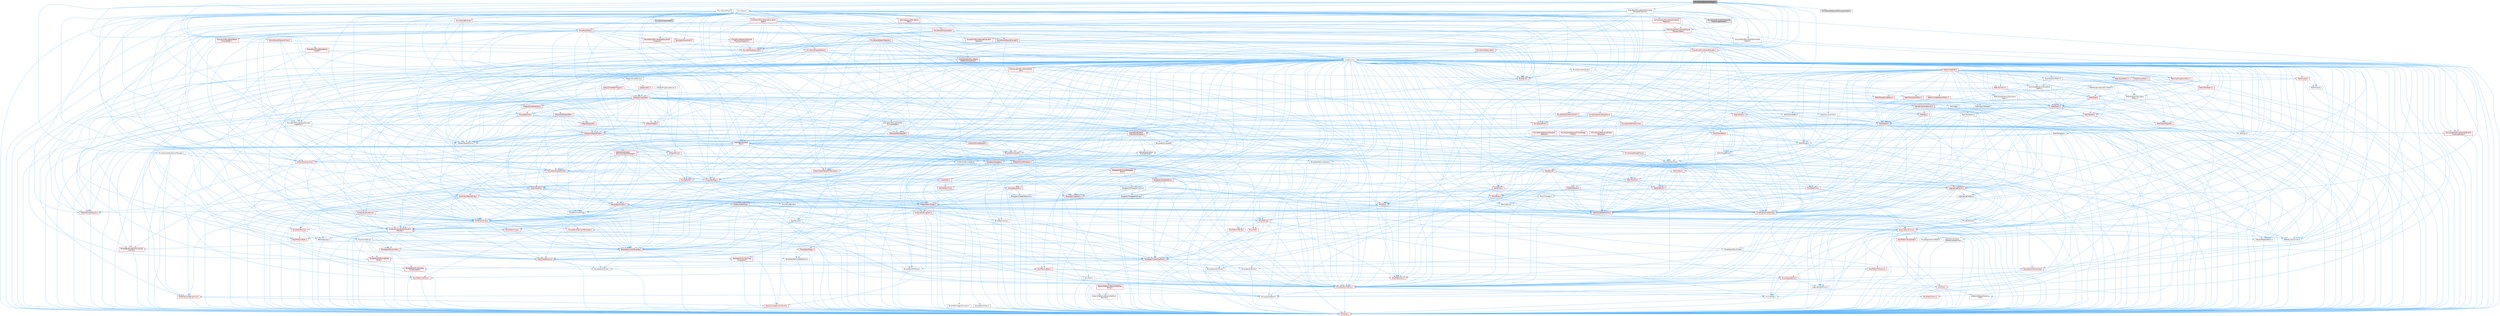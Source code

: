 digraph "MovieSceneSequencePlayer.h"
{
 // INTERACTIVE_SVG=YES
 // LATEX_PDF_SIZE
  bgcolor="transparent";
  edge [fontname=Helvetica,fontsize=10,labelfontname=Helvetica,labelfontsize=10];
  node [fontname=Helvetica,fontsize=10,shape=box,height=0.2,width=0.4];
  Node1 [id="Node000001",label="MovieSceneSequencePlayer.h",height=0.2,width=0.4,color="gray40", fillcolor="grey60", style="filled", fontcolor="black",tooltip=" "];
  Node1 -> Node2 [id="edge1_Node000001_Node000002",color="steelblue1",style="solid",tooltip=" "];
  Node2 [id="Node000002",label="CoreMinimal.h",height=0.2,width=0.4,color="grey40", fillcolor="white", style="filled",URL="$d7/d67/CoreMinimal_8h.html",tooltip=" "];
  Node2 -> Node3 [id="edge2_Node000002_Node000003",color="steelblue1",style="solid",tooltip=" "];
  Node3 [id="Node000003",label="CoreTypes.h",height=0.2,width=0.4,color="red", fillcolor="#FFF0F0", style="filled",URL="$dc/dec/CoreTypes_8h.html",tooltip=" "];
  Node2 -> Node17 [id="edge3_Node000002_Node000017",color="steelblue1",style="solid",tooltip=" "];
  Node17 [id="Node000017",label="CoreFwd.h",height=0.2,width=0.4,color="red", fillcolor="#FFF0F0", style="filled",URL="$d1/d1e/CoreFwd_8h.html",tooltip=" "];
  Node17 -> Node3 [id="edge4_Node000017_Node000003",color="steelblue1",style="solid",tooltip=" "];
  Node17 -> Node18 [id="edge5_Node000017_Node000018",color="steelblue1",style="solid",tooltip=" "];
  Node18 [id="Node000018",label="Containers/ContainersFwd.h",height=0.2,width=0.4,color="red", fillcolor="#FFF0F0", style="filled",URL="$d4/d0a/ContainersFwd_8h.html",tooltip=" "];
  Node18 -> Node3 [id="edge6_Node000018_Node000003",color="steelblue1",style="solid",tooltip=" "];
  Node18 -> Node19 [id="edge7_Node000018_Node000019",color="steelblue1",style="solid",tooltip=" "];
  Node19 [id="Node000019",label="Traits/IsContiguousContainer.h",height=0.2,width=0.4,color="red", fillcolor="#FFF0F0", style="filled",URL="$d5/d3c/IsContiguousContainer_8h.html",tooltip=" "];
  Node19 -> Node3 [id="edge8_Node000019_Node000003",color="steelblue1",style="solid",tooltip=" "];
  Node17 -> Node23 [id="edge9_Node000017_Node000023",color="steelblue1",style="solid",tooltip=" "];
  Node23 [id="Node000023",label="UObject/UObjectHierarchy\lFwd.h",height=0.2,width=0.4,color="grey40", fillcolor="white", style="filled",URL="$d3/d13/UObjectHierarchyFwd_8h.html",tooltip=" "];
  Node2 -> Node23 [id="edge10_Node000002_Node000023",color="steelblue1",style="solid",tooltip=" "];
  Node2 -> Node18 [id="edge11_Node000002_Node000018",color="steelblue1",style="solid",tooltip=" "];
  Node2 -> Node24 [id="edge12_Node000002_Node000024",color="steelblue1",style="solid",tooltip=" "];
  Node24 [id="Node000024",label="Misc/VarArgs.h",height=0.2,width=0.4,color="grey40", fillcolor="white", style="filled",URL="$d5/d6f/VarArgs_8h.html",tooltip=" "];
  Node24 -> Node3 [id="edge13_Node000024_Node000003",color="steelblue1",style="solid",tooltip=" "];
  Node2 -> Node25 [id="edge14_Node000002_Node000025",color="steelblue1",style="solid",tooltip=" "];
  Node25 [id="Node000025",label="Logging/LogVerbosity.h",height=0.2,width=0.4,color="grey40", fillcolor="white", style="filled",URL="$d2/d8f/LogVerbosity_8h.html",tooltip=" "];
  Node25 -> Node3 [id="edge15_Node000025_Node000003",color="steelblue1",style="solid",tooltip=" "];
  Node2 -> Node26 [id="edge16_Node000002_Node000026",color="steelblue1",style="solid",tooltip=" "];
  Node26 [id="Node000026",label="Misc/OutputDevice.h",height=0.2,width=0.4,color="red", fillcolor="#FFF0F0", style="filled",URL="$d7/d32/OutputDevice_8h.html",tooltip=" "];
  Node26 -> Node17 [id="edge17_Node000026_Node000017",color="steelblue1",style="solid",tooltip=" "];
  Node26 -> Node3 [id="edge18_Node000026_Node000003",color="steelblue1",style="solid",tooltip=" "];
  Node26 -> Node25 [id="edge19_Node000026_Node000025",color="steelblue1",style="solid",tooltip=" "];
  Node26 -> Node24 [id="edge20_Node000026_Node000024",color="steelblue1",style="solid",tooltip=" "];
  Node2 -> Node32 [id="edge21_Node000002_Node000032",color="steelblue1",style="solid",tooltip=" "];
  Node32 [id="Node000032",label="HAL/PlatformCrt.h",height=0.2,width=0.4,color="red", fillcolor="#FFF0F0", style="filled",URL="$d8/d75/PlatformCrt_8h.html",tooltip=" "];
  Node2 -> Node42 [id="edge22_Node000002_Node000042",color="steelblue1",style="solid",tooltip=" "];
  Node42 [id="Node000042",label="HAL/PlatformMisc.h",height=0.2,width=0.4,color="red", fillcolor="#FFF0F0", style="filled",URL="$d0/df5/PlatformMisc_8h.html",tooltip=" "];
  Node42 -> Node3 [id="edge23_Node000042_Node000003",color="steelblue1",style="solid",tooltip=" "];
  Node2 -> Node61 [id="edge24_Node000002_Node000061",color="steelblue1",style="solid",tooltip=" "];
  Node61 [id="Node000061",label="Misc/AssertionMacros.h",height=0.2,width=0.4,color="red", fillcolor="#FFF0F0", style="filled",URL="$d0/dfa/AssertionMacros_8h.html",tooltip=" "];
  Node61 -> Node3 [id="edge25_Node000061_Node000003",color="steelblue1",style="solid",tooltip=" "];
  Node61 -> Node42 [id="edge26_Node000061_Node000042",color="steelblue1",style="solid",tooltip=" "];
  Node61 -> Node62 [id="edge27_Node000061_Node000062",color="steelblue1",style="solid",tooltip=" "];
  Node62 [id="Node000062",label="Templates/EnableIf.h",height=0.2,width=0.4,color="grey40", fillcolor="white", style="filled",URL="$d7/d60/EnableIf_8h.html",tooltip=" "];
  Node62 -> Node3 [id="edge28_Node000062_Node000003",color="steelblue1",style="solid",tooltip=" "];
  Node61 -> Node24 [id="edge29_Node000061_Node000024",color="steelblue1",style="solid",tooltip=" "];
  Node2 -> Node70 [id="edge30_Node000002_Node000070",color="steelblue1",style="solid",tooltip=" "];
  Node70 [id="Node000070",label="Templates/IsPointer.h",height=0.2,width=0.4,color="grey40", fillcolor="white", style="filled",URL="$d7/d05/IsPointer_8h.html",tooltip=" "];
  Node70 -> Node3 [id="edge31_Node000070_Node000003",color="steelblue1",style="solid",tooltip=" "];
  Node2 -> Node71 [id="edge32_Node000002_Node000071",color="steelblue1",style="solid",tooltip=" "];
  Node71 [id="Node000071",label="HAL/PlatformMemory.h",height=0.2,width=0.4,color="red", fillcolor="#FFF0F0", style="filled",URL="$de/d68/PlatformMemory_8h.html",tooltip=" "];
  Node71 -> Node3 [id="edge33_Node000071_Node000003",color="steelblue1",style="solid",tooltip=" "];
  Node2 -> Node54 [id="edge34_Node000002_Node000054",color="steelblue1",style="solid",tooltip=" "];
  Node54 [id="Node000054",label="HAL/PlatformAtomics.h",height=0.2,width=0.4,color="red", fillcolor="#FFF0F0", style="filled",URL="$d3/d36/PlatformAtomics_8h.html",tooltip=" "];
  Node54 -> Node3 [id="edge35_Node000054_Node000003",color="steelblue1",style="solid",tooltip=" "];
  Node2 -> Node76 [id="edge36_Node000002_Node000076",color="steelblue1",style="solid",tooltip=" "];
  Node76 [id="Node000076",label="Misc/Exec.h",height=0.2,width=0.4,color="grey40", fillcolor="white", style="filled",URL="$de/ddb/Exec_8h.html",tooltip=" "];
  Node76 -> Node3 [id="edge37_Node000076_Node000003",color="steelblue1",style="solid",tooltip=" "];
  Node76 -> Node61 [id="edge38_Node000076_Node000061",color="steelblue1",style="solid",tooltip=" "];
  Node2 -> Node77 [id="edge39_Node000002_Node000077",color="steelblue1",style="solid",tooltip=" "];
  Node77 [id="Node000077",label="HAL/MemoryBase.h",height=0.2,width=0.4,color="red", fillcolor="#FFF0F0", style="filled",URL="$d6/d9f/MemoryBase_8h.html",tooltip=" "];
  Node77 -> Node3 [id="edge40_Node000077_Node000003",color="steelblue1",style="solid",tooltip=" "];
  Node77 -> Node54 [id="edge41_Node000077_Node000054",color="steelblue1",style="solid",tooltip=" "];
  Node77 -> Node32 [id="edge42_Node000077_Node000032",color="steelblue1",style="solid",tooltip=" "];
  Node77 -> Node76 [id="edge43_Node000077_Node000076",color="steelblue1",style="solid",tooltip=" "];
  Node77 -> Node26 [id="edge44_Node000077_Node000026",color="steelblue1",style="solid",tooltip=" "];
  Node2 -> Node87 [id="edge45_Node000002_Node000087",color="steelblue1",style="solid",tooltip=" "];
  Node87 [id="Node000087",label="HAL/UnrealMemory.h",height=0.2,width=0.4,color="red", fillcolor="#FFF0F0", style="filled",URL="$d9/d96/UnrealMemory_8h.html",tooltip=" "];
  Node87 -> Node3 [id="edge46_Node000087_Node000003",color="steelblue1",style="solid",tooltip=" "];
  Node87 -> Node77 [id="edge47_Node000087_Node000077",color="steelblue1",style="solid",tooltip=" "];
  Node87 -> Node71 [id="edge48_Node000087_Node000071",color="steelblue1",style="solid",tooltip=" "];
  Node87 -> Node70 [id="edge49_Node000087_Node000070",color="steelblue1",style="solid",tooltip=" "];
  Node2 -> Node89 [id="edge50_Node000002_Node000089",color="steelblue1",style="solid",tooltip=" "];
  Node89 [id="Node000089",label="Templates/IsArithmetic.h",height=0.2,width=0.4,color="grey40", fillcolor="white", style="filled",URL="$d2/d5d/IsArithmetic_8h.html",tooltip=" "];
  Node89 -> Node3 [id="edge51_Node000089_Node000003",color="steelblue1",style="solid",tooltip=" "];
  Node2 -> Node83 [id="edge52_Node000002_Node000083",color="steelblue1",style="solid",tooltip=" "];
  Node83 [id="Node000083",label="Templates/AndOrNot.h",height=0.2,width=0.4,color="grey40", fillcolor="white", style="filled",URL="$db/d0a/AndOrNot_8h.html",tooltip=" "];
  Node83 -> Node3 [id="edge53_Node000083_Node000003",color="steelblue1",style="solid",tooltip=" "];
  Node2 -> Node90 [id="edge54_Node000002_Node000090",color="steelblue1",style="solid",tooltip=" "];
  Node90 [id="Node000090",label="Templates/IsPODType.h",height=0.2,width=0.4,color="grey40", fillcolor="white", style="filled",URL="$d7/db1/IsPODType_8h.html",tooltip=" "];
  Node90 -> Node3 [id="edge55_Node000090_Node000003",color="steelblue1",style="solid",tooltip=" "];
  Node2 -> Node91 [id="edge56_Node000002_Node000091",color="steelblue1",style="solid",tooltip=" "];
  Node91 [id="Node000091",label="Templates/IsUECoreType.h",height=0.2,width=0.4,color="red", fillcolor="#FFF0F0", style="filled",URL="$d1/db8/IsUECoreType_8h.html",tooltip=" "];
  Node91 -> Node3 [id="edge57_Node000091_Node000003",color="steelblue1",style="solid",tooltip=" "];
  Node2 -> Node84 [id="edge58_Node000002_Node000084",color="steelblue1",style="solid",tooltip=" "];
  Node84 [id="Node000084",label="Templates/IsTriviallyCopy\lConstructible.h",height=0.2,width=0.4,color="red", fillcolor="#FFF0F0", style="filled",URL="$d3/d78/IsTriviallyCopyConstructible_8h.html",tooltip=" "];
  Node84 -> Node3 [id="edge59_Node000084_Node000003",color="steelblue1",style="solid",tooltip=" "];
  Node2 -> Node92 [id="edge60_Node000002_Node000092",color="steelblue1",style="solid",tooltip=" "];
  Node92 [id="Node000092",label="Templates/UnrealTypeTraits.h",height=0.2,width=0.4,color="red", fillcolor="#FFF0F0", style="filled",URL="$d2/d2d/UnrealTypeTraits_8h.html",tooltip=" "];
  Node92 -> Node3 [id="edge61_Node000092_Node000003",color="steelblue1",style="solid",tooltip=" "];
  Node92 -> Node70 [id="edge62_Node000092_Node000070",color="steelblue1",style="solid",tooltip=" "];
  Node92 -> Node61 [id="edge63_Node000092_Node000061",color="steelblue1",style="solid",tooltip=" "];
  Node92 -> Node83 [id="edge64_Node000092_Node000083",color="steelblue1",style="solid",tooltip=" "];
  Node92 -> Node62 [id="edge65_Node000092_Node000062",color="steelblue1",style="solid",tooltip=" "];
  Node92 -> Node89 [id="edge66_Node000092_Node000089",color="steelblue1",style="solid",tooltip=" "];
  Node92 -> Node90 [id="edge67_Node000092_Node000090",color="steelblue1",style="solid",tooltip=" "];
  Node92 -> Node91 [id="edge68_Node000092_Node000091",color="steelblue1",style="solid",tooltip=" "];
  Node92 -> Node84 [id="edge69_Node000092_Node000084",color="steelblue1",style="solid",tooltip=" "];
  Node2 -> Node62 [id="edge70_Node000002_Node000062",color="steelblue1",style="solid",tooltip=" "];
  Node2 -> Node94 [id="edge71_Node000002_Node000094",color="steelblue1",style="solid",tooltip=" "];
  Node94 [id="Node000094",label="Templates/RemoveReference.h",height=0.2,width=0.4,color="grey40", fillcolor="white", style="filled",URL="$da/dbe/RemoveReference_8h.html",tooltip=" "];
  Node94 -> Node3 [id="edge72_Node000094_Node000003",color="steelblue1",style="solid",tooltip=" "];
  Node2 -> Node95 [id="edge73_Node000002_Node000095",color="steelblue1",style="solid",tooltip=" "];
  Node95 [id="Node000095",label="Templates/IntegralConstant.h",height=0.2,width=0.4,color="grey40", fillcolor="white", style="filled",URL="$db/d1b/IntegralConstant_8h.html",tooltip=" "];
  Node95 -> Node3 [id="edge74_Node000095_Node000003",color="steelblue1",style="solid",tooltip=" "];
  Node2 -> Node96 [id="edge75_Node000002_Node000096",color="steelblue1",style="solid",tooltip=" "];
  Node96 [id="Node000096",label="Templates/IsClass.h",height=0.2,width=0.4,color="grey40", fillcolor="white", style="filled",URL="$db/dcb/IsClass_8h.html",tooltip=" "];
  Node96 -> Node3 [id="edge76_Node000096_Node000003",color="steelblue1",style="solid",tooltip=" "];
  Node2 -> Node97 [id="edge77_Node000002_Node000097",color="steelblue1",style="solid",tooltip=" "];
  Node97 [id="Node000097",label="Templates/TypeCompatible\lBytes.h",height=0.2,width=0.4,color="red", fillcolor="#FFF0F0", style="filled",URL="$df/d0a/TypeCompatibleBytes_8h.html",tooltip=" "];
  Node97 -> Node3 [id="edge78_Node000097_Node000003",color="steelblue1",style="solid",tooltip=" "];
  Node2 -> Node19 [id="edge79_Node000002_Node000019",color="steelblue1",style="solid",tooltip=" "];
  Node2 -> Node98 [id="edge80_Node000002_Node000098",color="steelblue1",style="solid",tooltip=" "];
  Node98 [id="Node000098",label="Templates/UnrealTemplate.h",height=0.2,width=0.4,color="red", fillcolor="#FFF0F0", style="filled",URL="$d4/d24/UnrealTemplate_8h.html",tooltip=" "];
  Node98 -> Node3 [id="edge81_Node000098_Node000003",color="steelblue1",style="solid",tooltip=" "];
  Node98 -> Node70 [id="edge82_Node000098_Node000070",color="steelblue1",style="solid",tooltip=" "];
  Node98 -> Node87 [id="edge83_Node000098_Node000087",color="steelblue1",style="solid",tooltip=" "];
  Node98 -> Node92 [id="edge84_Node000098_Node000092",color="steelblue1",style="solid",tooltip=" "];
  Node98 -> Node94 [id="edge85_Node000098_Node000094",color="steelblue1",style="solid",tooltip=" "];
  Node98 -> Node97 [id="edge86_Node000098_Node000097",color="steelblue1",style="solid",tooltip=" "];
  Node98 -> Node19 [id="edge87_Node000098_Node000019",color="steelblue1",style="solid",tooltip=" "];
  Node2 -> Node47 [id="edge88_Node000002_Node000047",color="steelblue1",style="solid",tooltip=" "];
  Node47 [id="Node000047",label="Math/NumericLimits.h",height=0.2,width=0.4,color="grey40", fillcolor="white", style="filled",URL="$df/d1b/NumericLimits_8h.html",tooltip=" "];
  Node47 -> Node3 [id="edge89_Node000047_Node000003",color="steelblue1",style="solid",tooltip=" "];
  Node2 -> Node102 [id="edge90_Node000002_Node000102",color="steelblue1",style="solid",tooltip=" "];
  Node102 [id="Node000102",label="HAL/PlatformMath.h",height=0.2,width=0.4,color="red", fillcolor="#FFF0F0", style="filled",URL="$dc/d53/PlatformMath_8h.html",tooltip=" "];
  Node102 -> Node3 [id="edge91_Node000102_Node000003",color="steelblue1",style="solid",tooltip=" "];
  Node2 -> Node85 [id="edge92_Node000002_Node000085",color="steelblue1",style="solid",tooltip=" "];
  Node85 [id="Node000085",label="Templates/IsTriviallyCopy\lAssignable.h",height=0.2,width=0.4,color="red", fillcolor="#FFF0F0", style="filled",URL="$d2/df2/IsTriviallyCopyAssignable_8h.html",tooltip=" "];
  Node85 -> Node3 [id="edge93_Node000085_Node000003",color="steelblue1",style="solid",tooltip=" "];
  Node2 -> Node110 [id="edge94_Node000002_Node000110",color="steelblue1",style="solid",tooltip=" "];
  Node110 [id="Node000110",label="Templates/MemoryOps.h",height=0.2,width=0.4,color="red", fillcolor="#FFF0F0", style="filled",URL="$db/dea/MemoryOps_8h.html",tooltip=" "];
  Node110 -> Node3 [id="edge95_Node000110_Node000003",color="steelblue1",style="solid",tooltip=" "];
  Node110 -> Node87 [id="edge96_Node000110_Node000087",color="steelblue1",style="solid",tooltip=" "];
  Node110 -> Node85 [id="edge97_Node000110_Node000085",color="steelblue1",style="solid",tooltip=" "];
  Node110 -> Node84 [id="edge98_Node000110_Node000084",color="steelblue1",style="solid",tooltip=" "];
  Node110 -> Node92 [id="edge99_Node000110_Node000092",color="steelblue1",style="solid",tooltip=" "];
  Node2 -> Node111 [id="edge100_Node000002_Node000111",color="steelblue1",style="solid",tooltip=" "];
  Node111 [id="Node000111",label="Containers/ContainerAllocation\lPolicies.h",height=0.2,width=0.4,color="red", fillcolor="#FFF0F0", style="filled",URL="$d7/dff/ContainerAllocationPolicies_8h.html",tooltip=" "];
  Node111 -> Node3 [id="edge101_Node000111_Node000003",color="steelblue1",style="solid",tooltip=" "];
  Node111 -> Node111 [id="edge102_Node000111_Node000111",color="steelblue1",style="solid",tooltip=" "];
  Node111 -> Node102 [id="edge103_Node000111_Node000102",color="steelblue1",style="solid",tooltip=" "];
  Node111 -> Node87 [id="edge104_Node000111_Node000087",color="steelblue1",style="solid",tooltip=" "];
  Node111 -> Node47 [id="edge105_Node000111_Node000047",color="steelblue1",style="solid",tooltip=" "];
  Node111 -> Node61 [id="edge106_Node000111_Node000061",color="steelblue1",style="solid",tooltip=" "];
  Node111 -> Node110 [id="edge107_Node000111_Node000110",color="steelblue1",style="solid",tooltip=" "];
  Node111 -> Node97 [id="edge108_Node000111_Node000097",color="steelblue1",style="solid",tooltip=" "];
  Node2 -> Node114 [id="edge109_Node000002_Node000114",color="steelblue1",style="solid",tooltip=" "];
  Node114 [id="Node000114",label="Templates/IsEnumClass.h",height=0.2,width=0.4,color="grey40", fillcolor="white", style="filled",URL="$d7/d15/IsEnumClass_8h.html",tooltip=" "];
  Node114 -> Node3 [id="edge110_Node000114_Node000003",color="steelblue1",style="solid",tooltip=" "];
  Node114 -> Node83 [id="edge111_Node000114_Node000083",color="steelblue1",style="solid",tooltip=" "];
  Node2 -> Node115 [id="edge112_Node000002_Node000115",color="steelblue1",style="solid",tooltip=" "];
  Node115 [id="Node000115",label="HAL/PlatformProperties.h",height=0.2,width=0.4,color="red", fillcolor="#FFF0F0", style="filled",URL="$d9/db0/PlatformProperties_8h.html",tooltip=" "];
  Node115 -> Node3 [id="edge113_Node000115_Node000003",color="steelblue1",style="solid",tooltip=" "];
  Node2 -> Node118 [id="edge114_Node000002_Node000118",color="steelblue1",style="solid",tooltip=" "];
  Node118 [id="Node000118",label="Misc/EngineVersionBase.h",height=0.2,width=0.4,color="grey40", fillcolor="white", style="filled",URL="$d5/d2b/EngineVersionBase_8h.html",tooltip=" "];
  Node118 -> Node3 [id="edge115_Node000118_Node000003",color="steelblue1",style="solid",tooltip=" "];
  Node2 -> Node119 [id="edge116_Node000002_Node000119",color="steelblue1",style="solid",tooltip=" "];
  Node119 [id="Node000119",label="Internationalization\l/TextNamespaceFwd.h",height=0.2,width=0.4,color="grey40", fillcolor="white", style="filled",URL="$d8/d97/TextNamespaceFwd_8h.html",tooltip=" "];
  Node119 -> Node3 [id="edge117_Node000119_Node000003",color="steelblue1",style="solid",tooltip=" "];
  Node2 -> Node120 [id="edge118_Node000002_Node000120",color="steelblue1",style="solid",tooltip=" "];
  Node120 [id="Node000120",label="Serialization/Archive.h",height=0.2,width=0.4,color="red", fillcolor="#FFF0F0", style="filled",URL="$d7/d3b/Archive_8h.html",tooltip=" "];
  Node120 -> Node17 [id="edge119_Node000120_Node000017",color="steelblue1",style="solid",tooltip=" "];
  Node120 -> Node3 [id="edge120_Node000120_Node000003",color="steelblue1",style="solid",tooltip=" "];
  Node120 -> Node115 [id="edge121_Node000120_Node000115",color="steelblue1",style="solid",tooltip=" "];
  Node120 -> Node119 [id="edge122_Node000120_Node000119",color="steelblue1",style="solid",tooltip=" "];
  Node120 -> Node61 [id="edge123_Node000120_Node000061",color="steelblue1",style="solid",tooltip=" "];
  Node120 -> Node118 [id="edge124_Node000120_Node000118",color="steelblue1",style="solid",tooltip=" "];
  Node120 -> Node24 [id="edge125_Node000120_Node000024",color="steelblue1",style="solid",tooltip=" "];
  Node120 -> Node62 [id="edge126_Node000120_Node000062",color="steelblue1",style="solid",tooltip=" "];
  Node120 -> Node114 [id="edge127_Node000120_Node000114",color="steelblue1",style="solid",tooltip=" "];
  Node120 -> Node98 [id="edge128_Node000120_Node000098",color="steelblue1",style="solid",tooltip=" "];
  Node120 -> Node123 [id="edge129_Node000120_Node000123",color="steelblue1",style="solid",tooltip=" "];
  Node123 [id="Node000123",label="UObject/ObjectVersion.h",height=0.2,width=0.4,color="grey40", fillcolor="white", style="filled",URL="$da/d63/ObjectVersion_8h.html",tooltip=" "];
  Node123 -> Node3 [id="edge130_Node000123_Node000003",color="steelblue1",style="solid",tooltip=" "];
  Node2 -> Node124 [id="edge131_Node000002_Node000124",color="steelblue1",style="solid",tooltip=" "];
  Node124 [id="Node000124",label="Templates/Less.h",height=0.2,width=0.4,color="grey40", fillcolor="white", style="filled",URL="$de/dc8/Less_8h.html",tooltip=" "];
  Node124 -> Node3 [id="edge132_Node000124_Node000003",color="steelblue1",style="solid",tooltip=" "];
  Node124 -> Node98 [id="edge133_Node000124_Node000098",color="steelblue1",style="solid",tooltip=" "];
  Node2 -> Node125 [id="edge134_Node000002_Node000125",color="steelblue1",style="solid",tooltip=" "];
  Node125 [id="Node000125",label="Templates/Sorting.h",height=0.2,width=0.4,color="red", fillcolor="#FFF0F0", style="filled",URL="$d3/d9e/Sorting_8h.html",tooltip=" "];
  Node125 -> Node3 [id="edge135_Node000125_Node000003",color="steelblue1",style="solid",tooltip=" "];
  Node125 -> Node102 [id="edge136_Node000125_Node000102",color="steelblue1",style="solid",tooltip=" "];
  Node125 -> Node124 [id="edge137_Node000125_Node000124",color="steelblue1",style="solid",tooltip=" "];
  Node2 -> Node136 [id="edge138_Node000002_Node000136",color="steelblue1",style="solid",tooltip=" "];
  Node136 [id="Node000136",label="Misc/Char.h",height=0.2,width=0.4,color="red", fillcolor="#FFF0F0", style="filled",URL="$d0/d58/Char_8h.html",tooltip=" "];
  Node136 -> Node3 [id="edge139_Node000136_Node000003",color="steelblue1",style="solid",tooltip=" "];
  Node2 -> Node139 [id="edge140_Node000002_Node000139",color="steelblue1",style="solid",tooltip=" "];
  Node139 [id="Node000139",label="GenericPlatform/GenericPlatform\lStricmp.h",height=0.2,width=0.4,color="grey40", fillcolor="white", style="filled",URL="$d2/d86/GenericPlatformStricmp_8h.html",tooltip=" "];
  Node139 -> Node3 [id="edge141_Node000139_Node000003",color="steelblue1",style="solid",tooltip=" "];
  Node2 -> Node140 [id="edge142_Node000002_Node000140",color="steelblue1",style="solid",tooltip=" "];
  Node140 [id="Node000140",label="GenericPlatform/GenericPlatform\lString.h",height=0.2,width=0.4,color="red", fillcolor="#FFF0F0", style="filled",URL="$dd/d20/GenericPlatformString_8h.html",tooltip=" "];
  Node140 -> Node3 [id="edge143_Node000140_Node000003",color="steelblue1",style="solid",tooltip=" "];
  Node140 -> Node139 [id="edge144_Node000140_Node000139",color="steelblue1",style="solid",tooltip=" "];
  Node140 -> Node62 [id="edge145_Node000140_Node000062",color="steelblue1",style="solid",tooltip=" "];
  Node2 -> Node73 [id="edge146_Node000002_Node000073",color="steelblue1",style="solid",tooltip=" "];
  Node73 [id="Node000073",label="HAL/PlatformString.h",height=0.2,width=0.4,color="red", fillcolor="#FFF0F0", style="filled",URL="$db/db5/PlatformString_8h.html",tooltip=" "];
  Node73 -> Node3 [id="edge147_Node000073_Node000003",color="steelblue1",style="solid",tooltip=" "];
  Node2 -> Node143 [id="edge148_Node000002_Node000143",color="steelblue1",style="solid",tooltip=" "];
  Node143 [id="Node000143",label="Misc/CString.h",height=0.2,width=0.4,color="red", fillcolor="#FFF0F0", style="filled",URL="$d2/d49/CString_8h.html",tooltip=" "];
  Node143 -> Node3 [id="edge149_Node000143_Node000003",color="steelblue1",style="solid",tooltip=" "];
  Node143 -> Node32 [id="edge150_Node000143_Node000032",color="steelblue1",style="solid",tooltip=" "];
  Node143 -> Node73 [id="edge151_Node000143_Node000073",color="steelblue1",style="solid",tooltip=" "];
  Node143 -> Node61 [id="edge152_Node000143_Node000061",color="steelblue1",style="solid",tooltip=" "];
  Node143 -> Node136 [id="edge153_Node000143_Node000136",color="steelblue1",style="solid",tooltip=" "];
  Node143 -> Node24 [id="edge154_Node000143_Node000024",color="steelblue1",style="solid",tooltip=" "];
  Node2 -> Node144 [id="edge155_Node000002_Node000144",color="steelblue1",style="solid",tooltip=" "];
  Node144 [id="Node000144",label="Misc/Crc.h",height=0.2,width=0.4,color="red", fillcolor="#FFF0F0", style="filled",URL="$d4/dd2/Crc_8h.html",tooltip=" "];
  Node144 -> Node3 [id="edge156_Node000144_Node000003",color="steelblue1",style="solid",tooltip=" "];
  Node144 -> Node73 [id="edge157_Node000144_Node000073",color="steelblue1",style="solid",tooltip=" "];
  Node144 -> Node61 [id="edge158_Node000144_Node000061",color="steelblue1",style="solid",tooltip=" "];
  Node144 -> Node143 [id="edge159_Node000144_Node000143",color="steelblue1",style="solid",tooltip=" "];
  Node144 -> Node136 [id="edge160_Node000144_Node000136",color="steelblue1",style="solid",tooltip=" "];
  Node144 -> Node92 [id="edge161_Node000144_Node000092",color="steelblue1",style="solid",tooltip=" "];
  Node2 -> Node135 [id="edge162_Node000002_Node000135",color="steelblue1",style="solid",tooltip=" "];
  Node135 [id="Node000135",label="Math/UnrealMathUtility.h",height=0.2,width=0.4,color="red", fillcolor="#FFF0F0", style="filled",URL="$db/db8/UnrealMathUtility_8h.html",tooltip=" "];
  Node135 -> Node3 [id="edge163_Node000135_Node000003",color="steelblue1",style="solid",tooltip=" "];
  Node135 -> Node61 [id="edge164_Node000135_Node000061",color="steelblue1",style="solid",tooltip=" "];
  Node135 -> Node102 [id="edge165_Node000135_Node000102",color="steelblue1",style="solid",tooltip=" "];
  Node2 -> Node145 [id="edge166_Node000002_Node000145",color="steelblue1",style="solid",tooltip=" "];
  Node145 [id="Node000145",label="Containers/UnrealString.h",height=0.2,width=0.4,color="red", fillcolor="#FFF0F0", style="filled",URL="$d5/dba/UnrealString_8h.html",tooltip=" "];
  Node2 -> Node149 [id="edge167_Node000002_Node000149",color="steelblue1",style="solid",tooltip=" "];
  Node149 [id="Node000149",label="Containers/Array.h",height=0.2,width=0.4,color="red", fillcolor="#FFF0F0", style="filled",URL="$df/dd0/Array_8h.html",tooltip=" "];
  Node149 -> Node3 [id="edge168_Node000149_Node000003",color="steelblue1",style="solid",tooltip=" "];
  Node149 -> Node61 [id="edge169_Node000149_Node000061",color="steelblue1",style="solid",tooltip=" "];
  Node149 -> Node87 [id="edge170_Node000149_Node000087",color="steelblue1",style="solid",tooltip=" "];
  Node149 -> Node92 [id="edge171_Node000149_Node000092",color="steelblue1",style="solid",tooltip=" "];
  Node149 -> Node98 [id="edge172_Node000149_Node000098",color="steelblue1",style="solid",tooltip=" "];
  Node149 -> Node111 [id="edge173_Node000149_Node000111",color="steelblue1",style="solid",tooltip=" "];
  Node149 -> Node120 [id="edge174_Node000149_Node000120",color="steelblue1",style="solid",tooltip=" "];
  Node149 -> Node128 [id="edge175_Node000149_Node000128",color="steelblue1",style="solid",tooltip=" "];
  Node128 [id="Node000128",label="Templates/Invoke.h",height=0.2,width=0.4,color="red", fillcolor="#FFF0F0", style="filled",URL="$d7/deb/Invoke_8h.html",tooltip=" "];
  Node128 -> Node3 [id="edge176_Node000128_Node000003",color="steelblue1",style="solid",tooltip=" "];
  Node128 -> Node98 [id="edge177_Node000128_Node000098",color="steelblue1",style="solid",tooltip=" "];
  Node149 -> Node124 [id="edge178_Node000149_Node000124",color="steelblue1",style="solid",tooltip=" "];
  Node149 -> Node125 [id="edge179_Node000149_Node000125",color="steelblue1",style="solid",tooltip=" "];
  Node149 -> Node172 [id="edge180_Node000149_Node000172",color="steelblue1",style="solid",tooltip=" "];
  Node172 [id="Node000172",label="Templates/AlignmentTemplates.h",height=0.2,width=0.4,color="red", fillcolor="#FFF0F0", style="filled",URL="$dd/d32/AlignmentTemplates_8h.html",tooltip=" "];
  Node172 -> Node3 [id="edge181_Node000172_Node000003",color="steelblue1",style="solid",tooltip=" "];
  Node172 -> Node70 [id="edge182_Node000172_Node000070",color="steelblue1",style="solid",tooltip=" "];
  Node2 -> Node173 [id="edge183_Node000002_Node000173",color="steelblue1",style="solid",tooltip=" "];
  Node173 [id="Node000173",label="Misc/FrameNumber.h",height=0.2,width=0.4,color="grey40", fillcolor="white", style="filled",URL="$dd/dbd/FrameNumber_8h.html",tooltip=" "];
  Node173 -> Node3 [id="edge184_Node000173_Node000003",color="steelblue1",style="solid",tooltip=" "];
  Node173 -> Node47 [id="edge185_Node000173_Node000047",color="steelblue1",style="solid",tooltip=" "];
  Node173 -> Node135 [id="edge186_Node000173_Node000135",color="steelblue1",style="solid",tooltip=" "];
  Node173 -> Node62 [id="edge187_Node000173_Node000062",color="steelblue1",style="solid",tooltip=" "];
  Node173 -> Node92 [id="edge188_Node000173_Node000092",color="steelblue1",style="solid",tooltip=" "];
  Node2 -> Node174 [id="edge189_Node000002_Node000174",color="steelblue1",style="solid",tooltip=" "];
  Node174 [id="Node000174",label="Misc/Timespan.h",height=0.2,width=0.4,color="grey40", fillcolor="white", style="filled",URL="$da/dd9/Timespan_8h.html",tooltip=" "];
  Node174 -> Node3 [id="edge190_Node000174_Node000003",color="steelblue1",style="solid",tooltip=" "];
  Node174 -> Node175 [id="edge191_Node000174_Node000175",color="steelblue1",style="solid",tooltip=" "];
  Node175 [id="Node000175",label="Math/Interval.h",height=0.2,width=0.4,color="grey40", fillcolor="white", style="filled",URL="$d1/d55/Interval_8h.html",tooltip=" "];
  Node175 -> Node3 [id="edge192_Node000175_Node000003",color="steelblue1",style="solid",tooltip=" "];
  Node175 -> Node89 [id="edge193_Node000175_Node000089",color="steelblue1",style="solid",tooltip=" "];
  Node175 -> Node92 [id="edge194_Node000175_Node000092",color="steelblue1",style="solid",tooltip=" "];
  Node175 -> Node47 [id="edge195_Node000175_Node000047",color="steelblue1",style="solid",tooltip=" "];
  Node175 -> Node135 [id="edge196_Node000175_Node000135",color="steelblue1",style="solid",tooltip=" "];
  Node174 -> Node135 [id="edge197_Node000174_Node000135",color="steelblue1",style="solid",tooltip=" "];
  Node174 -> Node61 [id="edge198_Node000174_Node000061",color="steelblue1",style="solid",tooltip=" "];
  Node2 -> Node176 [id="edge199_Node000002_Node000176",color="steelblue1",style="solid",tooltip=" "];
  Node176 [id="Node000176",label="Containers/StringConv.h",height=0.2,width=0.4,color="red", fillcolor="#FFF0F0", style="filled",URL="$d3/ddf/StringConv_8h.html",tooltip=" "];
  Node176 -> Node3 [id="edge200_Node000176_Node000003",color="steelblue1",style="solid",tooltip=" "];
  Node176 -> Node61 [id="edge201_Node000176_Node000061",color="steelblue1",style="solid",tooltip=" "];
  Node176 -> Node111 [id="edge202_Node000176_Node000111",color="steelblue1",style="solid",tooltip=" "];
  Node176 -> Node149 [id="edge203_Node000176_Node000149",color="steelblue1",style="solid",tooltip=" "];
  Node176 -> Node143 [id="edge204_Node000176_Node000143",color="steelblue1",style="solid",tooltip=" "];
  Node176 -> Node177 [id="edge205_Node000176_Node000177",color="steelblue1",style="solid",tooltip=" "];
  Node177 [id="Node000177",label="Templates/IsArray.h",height=0.2,width=0.4,color="grey40", fillcolor="white", style="filled",URL="$d8/d8d/IsArray_8h.html",tooltip=" "];
  Node177 -> Node3 [id="edge206_Node000177_Node000003",color="steelblue1",style="solid",tooltip=" "];
  Node176 -> Node98 [id="edge207_Node000176_Node000098",color="steelblue1",style="solid",tooltip=" "];
  Node176 -> Node92 [id="edge208_Node000176_Node000092",color="steelblue1",style="solid",tooltip=" "];
  Node176 -> Node19 [id="edge209_Node000176_Node000019",color="steelblue1",style="solid",tooltip=" "];
  Node2 -> Node178 [id="edge210_Node000002_Node000178",color="steelblue1",style="solid",tooltip=" "];
  Node178 [id="Node000178",label="UObject/UnrealNames.h",height=0.2,width=0.4,color="red", fillcolor="#FFF0F0", style="filled",URL="$d8/db1/UnrealNames_8h.html",tooltip=" "];
  Node178 -> Node3 [id="edge211_Node000178_Node000003",color="steelblue1",style="solid",tooltip=" "];
  Node2 -> Node180 [id="edge212_Node000002_Node000180",color="steelblue1",style="solid",tooltip=" "];
  Node180 [id="Node000180",label="UObject/NameTypes.h",height=0.2,width=0.4,color="red", fillcolor="#FFF0F0", style="filled",URL="$d6/d35/NameTypes_8h.html",tooltip=" "];
  Node180 -> Node3 [id="edge213_Node000180_Node000003",color="steelblue1",style="solid",tooltip=" "];
  Node180 -> Node61 [id="edge214_Node000180_Node000061",color="steelblue1",style="solid",tooltip=" "];
  Node180 -> Node87 [id="edge215_Node000180_Node000087",color="steelblue1",style="solid",tooltip=" "];
  Node180 -> Node92 [id="edge216_Node000180_Node000092",color="steelblue1",style="solid",tooltip=" "];
  Node180 -> Node98 [id="edge217_Node000180_Node000098",color="steelblue1",style="solid",tooltip=" "];
  Node180 -> Node145 [id="edge218_Node000180_Node000145",color="steelblue1",style="solid",tooltip=" "];
  Node180 -> Node176 [id="edge219_Node000180_Node000176",color="steelblue1",style="solid",tooltip=" "];
  Node180 -> Node178 [id="edge220_Node000180_Node000178",color="steelblue1",style="solid",tooltip=" "];
  Node2 -> Node188 [id="edge221_Node000002_Node000188",color="steelblue1",style="solid",tooltip=" "];
  Node188 [id="Node000188",label="Misc/Parse.h",height=0.2,width=0.4,color="red", fillcolor="#FFF0F0", style="filled",URL="$dc/d71/Parse_8h.html",tooltip=" "];
  Node188 -> Node145 [id="edge222_Node000188_Node000145",color="steelblue1",style="solid",tooltip=" "];
  Node188 -> Node3 [id="edge223_Node000188_Node000003",color="steelblue1",style="solid",tooltip=" "];
  Node188 -> Node32 [id="edge224_Node000188_Node000032",color="steelblue1",style="solid",tooltip=" "];
  Node188 -> Node49 [id="edge225_Node000188_Node000049",color="steelblue1",style="solid",tooltip=" "];
  Node49 [id="Node000049",label="Misc/EnumClassFlags.h",height=0.2,width=0.4,color="grey40", fillcolor="white", style="filled",URL="$d8/de7/EnumClassFlags_8h.html",tooltip=" "];
  Node188 -> Node189 [id="edge226_Node000188_Node000189",color="steelblue1",style="solid",tooltip=" "];
  Node189 [id="Node000189",label="Templates/Function.h",height=0.2,width=0.4,color="red", fillcolor="#FFF0F0", style="filled",URL="$df/df5/Function_8h.html",tooltip=" "];
  Node189 -> Node3 [id="edge227_Node000189_Node000003",color="steelblue1",style="solid",tooltip=" "];
  Node189 -> Node61 [id="edge228_Node000189_Node000061",color="steelblue1",style="solid",tooltip=" "];
  Node189 -> Node87 [id="edge229_Node000189_Node000087",color="steelblue1",style="solid",tooltip=" "];
  Node189 -> Node92 [id="edge230_Node000189_Node000092",color="steelblue1",style="solid",tooltip=" "];
  Node189 -> Node128 [id="edge231_Node000189_Node000128",color="steelblue1",style="solid",tooltip=" "];
  Node189 -> Node98 [id="edge232_Node000189_Node000098",color="steelblue1",style="solid",tooltip=" "];
  Node189 -> Node135 [id="edge233_Node000189_Node000135",color="steelblue1",style="solid",tooltip=" "];
  Node2 -> Node172 [id="edge234_Node000002_Node000172",color="steelblue1",style="solid",tooltip=" "];
  Node2 -> Node191 [id="edge235_Node000002_Node000191",color="steelblue1",style="solid",tooltip=" "];
  Node191 [id="Node000191",label="Misc/StructBuilder.h",height=0.2,width=0.4,color="grey40", fillcolor="white", style="filled",URL="$d9/db3/StructBuilder_8h.html",tooltip=" "];
  Node191 -> Node3 [id="edge236_Node000191_Node000003",color="steelblue1",style="solid",tooltip=" "];
  Node191 -> Node135 [id="edge237_Node000191_Node000135",color="steelblue1",style="solid",tooltip=" "];
  Node191 -> Node172 [id="edge238_Node000191_Node000172",color="steelblue1",style="solid",tooltip=" "];
  Node2 -> Node104 [id="edge239_Node000002_Node000104",color="steelblue1",style="solid",tooltip=" "];
  Node104 [id="Node000104",label="Templates/Decay.h",height=0.2,width=0.4,color="red", fillcolor="#FFF0F0", style="filled",URL="$dd/d0f/Decay_8h.html",tooltip=" "];
  Node104 -> Node3 [id="edge240_Node000104_Node000003",color="steelblue1",style="solid",tooltip=" "];
  Node104 -> Node94 [id="edge241_Node000104_Node000094",color="steelblue1",style="solid",tooltip=" "];
  Node2 -> Node192 [id="edge242_Node000002_Node000192",color="steelblue1",style="solid",tooltip=" "];
  Node192 [id="Node000192",label="Templates/PointerIsConvertible\lFromTo.h",height=0.2,width=0.4,color="red", fillcolor="#FFF0F0", style="filled",URL="$d6/d65/PointerIsConvertibleFromTo_8h.html",tooltip=" "];
  Node192 -> Node3 [id="edge243_Node000192_Node000003",color="steelblue1",style="solid",tooltip=" "];
  Node2 -> Node128 [id="edge244_Node000002_Node000128",color="steelblue1",style="solid",tooltip=" "];
  Node2 -> Node189 [id="edge245_Node000002_Node000189",color="steelblue1",style="solid",tooltip=" "];
  Node2 -> Node161 [id="edge246_Node000002_Node000161",color="steelblue1",style="solid",tooltip=" "];
  Node161 [id="Node000161",label="Templates/TypeHash.h",height=0.2,width=0.4,color="red", fillcolor="#FFF0F0", style="filled",URL="$d1/d62/TypeHash_8h.html",tooltip=" "];
  Node161 -> Node3 [id="edge247_Node000161_Node000003",color="steelblue1",style="solid",tooltip=" "];
  Node161 -> Node144 [id="edge248_Node000161_Node000144",color="steelblue1",style="solid",tooltip=" "];
  Node2 -> Node193 [id="edge249_Node000002_Node000193",color="steelblue1",style="solid",tooltip=" "];
  Node193 [id="Node000193",label="Containers/ScriptArray.h",height=0.2,width=0.4,color="red", fillcolor="#FFF0F0", style="filled",URL="$dc/daf/ScriptArray_8h.html",tooltip=" "];
  Node193 -> Node3 [id="edge250_Node000193_Node000003",color="steelblue1",style="solid",tooltip=" "];
  Node193 -> Node61 [id="edge251_Node000193_Node000061",color="steelblue1",style="solid",tooltip=" "];
  Node193 -> Node87 [id="edge252_Node000193_Node000087",color="steelblue1",style="solid",tooltip=" "];
  Node193 -> Node111 [id="edge253_Node000193_Node000111",color="steelblue1",style="solid",tooltip=" "];
  Node193 -> Node149 [id="edge254_Node000193_Node000149",color="steelblue1",style="solid",tooltip=" "];
  Node2 -> Node194 [id="edge255_Node000002_Node000194",color="steelblue1",style="solid",tooltip=" "];
  Node194 [id="Node000194",label="Containers/BitArray.h",height=0.2,width=0.4,color="red", fillcolor="#FFF0F0", style="filled",URL="$d1/de4/BitArray_8h.html",tooltip=" "];
  Node194 -> Node111 [id="edge256_Node000194_Node000111",color="steelblue1",style="solid",tooltip=" "];
  Node194 -> Node3 [id="edge257_Node000194_Node000003",color="steelblue1",style="solid",tooltip=" "];
  Node194 -> Node54 [id="edge258_Node000194_Node000054",color="steelblue1",style="solid",tooltip=" "];
  Node194 -> Node87 [id="edge259_Node000194_Node000087",color="steelblue1",style="solid",tooltip=" "];
  Node194 -> Node135 [id="edge260_Node000194_Node000135",color="steelblue1",style="solid",tooltip=" "];
  Node194 -> Node61 [id="edge261_Node000194_Node000061",color="steelblue1",style="solid",tooltip=" "];
  Node194 -> Node49 [id="edge262_Node000194_Node000049",color="steelblue1",style="solid",tooltip=" "];
  Node194 -> Node120 [id="edge263_Node000194_Node000120",color="steelblue1",style="solid",tooltip=" "];
  Node194 -> Node62 [id="edge264_Node000194_Node000062",color="steelblue1",style="solid",tooltip=" "];
  Node194 -> Node128 [id="edge265_Node000194_Node000128",color="steelblue1",style="solid",tooltip=" "];
  Node194 -> Node98 [id="edge266_Node000194_Node000098",color="steelblue1",style="solid",tooltip=" "];
  Node194 -> Node92 [id="edge267_Node000194_Node000092",color="steelblue1",style="solid",tooltip=" "];
  Node2 -> Node195 [id="edge268_Node000002_Node000195",color="steelblue1",style="solid",tooltip=" "];
  Node195 [id="Node000195",label="Containers/SparseArray.h",height=0.2,width=0.4,color="red", fillcolor="#FFF0F0", style="filled",URL="$d5/dbf/SparseArray_8h.html",tooltip=" "];
  Node195 -> Node3 [id="edge269_Node000195_Node000003",color="steelblue1",style="solid",tooltip=" "];
  Node195 -> Node61 [id="edge270_Node000195_Node000061",color="steelblue1",style="solid",tooltip=" "];
  Node195 -> Node87 [id="edge271_Node000195_Node000087",color="steelblue1",style="solid",tooltip=" "];
  Node195 -> Node92 [id="edge272_Node000195_Node000092",color="steelblue1",style="solid",tooltip=" "];
  Node195 -> Node98 [id="edge273_Node000195_Node000098",color="steelblue1",style="solid",tooltip=" "];
  Node195 -> Node111 [id="edge274_Node000195_Node000111",color="steelblue1",style="solid",tooltip=" "];
  Node195 -> Node124 [id="edge275_Node000195_Node000124",color="steelblue1",style="solid",tooltip=" "];
  Node195 -> Node149 [id="edge276_Node000195_Node000149",color="steelblue1",style="solid",tooltip=" "];
  Node195 -> Node135 [id="edge277_Node000195_Node000135",color="steelblue1",style="solid",tooltip=" "];
  Node195 -> Node193 [id="edge278_Node000195_Node000193",color="steelblue1",style="solid",tooltip=" "];
  Node195 -> Node194 [id="edge279_Node000195_Node000194",color="steelblue1",style="solid",tooltip=" "];
  Node195 -> Node145 [id="edge280_Node000195_Node000145",color="steelblue1",style="solid",tooltip=" "];
  Node2 -> Node211 [id="edge281_Node000002_Node000211",color="steelblue1",style="solid",tooltip=" "];
  Node211 [id="Node000211",label="Containers/Set.h",height=0.2,width=0.4,color="red", fillcolor="#FFF0F0", style="filled",URL="$d4/d45/Set_8h.html",tooltip=" "];
  Node211 -> Node111 [id="edge282_Node000211_Node000111",color="steelblue1",style="solid",tooltip=" "];
  Node211 -> Node195 [id="edge283_Node000211_Node000195",color="steelblue1",style="solid",tooltip=" "];
  Node211 -> Node18 [id="edge284_Node000211_Node000018",color="steelblue1",style="solid",tooltip=" "];
  Node211 -> Node135 [id="edge285_Node000211_Node000135",color="steelblue1",style="solid",tooltip=" "];
  Node211 -> Node61 [id="edge286_Node000211_Node000061",color="steelblue1",style="solid",tooltip=" "];
  Node211 -> Node191 [id="edge287_Node000211_Node000191",color="steelblue1",style="solid",tooltip=" "];
  Node211 -> Node189 [id="edge288_Node000211_Node000189",color="steelblue1",style="solid",tooltip=" "];
  Node211 -> Node125 [id="edge289_Node000211_Node000125",color="steelblue1",style="solid",tooltip=" "];
  Node211 -> Node161 [id="edge290_Node000211_Node000161",color="steelblue1",style="solid",tooltip=" "];
  Node211 -> Node98 [id="edge291_Node000211_Node000098",color="steelblue1",style="solid",tooltip=" "];
  Node2 -> Node214 [id="edge292_Node000002_Node000214",color="steelblue1",style="solid",tooltip=" "];
  Node214 [id="Node000214",label="Algo/Reverse.h",height=0.2,width=0.4,color="grey40", fillcolor="white", style="filled",URL="$d5/d93/Reverse_8h.html",tooltip=" "];
  Node214 -> Node3 [id="edge293_Node000214_Node000003",color="steelblue1",style="solid",tooltip=" "];
  Node214 -> Node98 [id="edge294_Node000214_Node000098",color="steelblue1",style="solid",tooltip=" "];
  Node2 -> Node215 [id="edge295_Node000002_Node000215",color="steelblue1",style="solid",tooltip=" "];
  Node215 [id="Node000215",label="Containers/Map.h",height=0.2,width=0.4,color="red", fillcolor="#FFF0F0", style="filled",URL="$df/d79/Map_8h.html",tooltip=" "];
  Node215 -> Node3 [id="edge296_Node000215_Node000003",color="steelblue1",style="solid",tooltip=" "];
  Node215 -> Node214 [id="edge297_Node000215_Node000214",color="steelblue1",style="solid",tooltip=" "];
  Node215 -> Node211 [id="edge298_Node000215_Node000211",color="steelblue1",style="solid",tooltip=" "];
  Node215 -> Node145 [id="edge299_Node000215_Node000145",color="steelblue1",style="solid",tooltip=" "];
  Node215 -> Node61 [id="edge300_Node000215_Node000061",color="steelblue1",style="solid",tooltip=" "];
  Node215 -> Node191 [id="edge301_Node000215_Node000191",color="steelblue1",style="solid",tooltip=" "];
  Node215 -> Node189 [id="edge302_Node000215_Node000189",color="steelblue1",style="solid",tooltip=" "];
  Node215 -> Node125 [id="edge303_Node000215_Node000125",color="steelblue1",style="solid",tooltip=" "];
  Node215 -> Node216 [id="edge304_Node000215_Node000216",color="steelblue1",style="solid",tooltip=" "];
  Node216 [id="Node000216",label="Templates/Tuple.h",height=0.2,width=0.4,color="red", fillcolor="#FFF0F0", style="filled",URL="$d2/d4f/Tuple_8h.html",tooltip=" "];
  Node216 -> Node3 [id="edge305_Node000216_Node000003",color="steelblue1",style="solid",tooltip=" "];
  Node216 -> Node98 [id="edge306_Node000216_Node000098",color="steelblue1",style="solid",tooltip=" "];
  Node216 -> Node217 [id="edge307_Node000216_Node000217",color="steelblue1",style="solid",tooltip=" "];
  Node217 [id="Node000217",label="Delegates/IntegerSequence.h",height=0.2,width=0.4,color="grey40", fillcolor="white", style="filled",URL="$d2/dcc/IntegerSequence_8h.html",tooltip=" "];
  Node217 -> Node3 [id="edge308_Node000217_Node000003",color="steelblue1",style="solid",tooltip=" "];
  Node216 -> Node128 [id="edge309_Node000216_Node000128",color="steelblue1",style="solid",tooltip=" "];
  Node216 -> Node161 [id="edge310_Node000216_Node000161",color="steelblue1",style="solid",tooltip=" "];
  Node215 -> Node98 [id="edge311_Node000215_Node000098",color="steelblue1",style="solid",tooltip=" "];
  Node215 -> Node92 [id="edge312_Node000215_Node000092",color="steelblue1",style="solid",tooltip=" "];
  Node2 -> Node219 [id="edge313_Node000002_Node000219",color="steelblue1",style="solid",tooltip=" "];
  Node219 [id="Node000219",label="Math/IntPoint.h",height=0.2,width=0.4,color="red", fillcolor="#FFF0F0", style="filled",URL="$d3/df7/IntPoint_8h.html",tooltip=" "];
  Node219 -> Node3 [id="edge314_Node000219_Node000003",color="steelblue1",style="solid",tooltip=" "];
  Node219 -> Node61 [id="edge315_Node000219_Node000061",color="steelblue1",style="solid",tooltip=" "];
  Node219 -> Node188 [id="edge316_Node000219_Node000188",color="steelblue1",style="solid",tooltip=" "];
  Node219 -> Node135 [id="edge317_Node000219_Node000135",color="steelblue1",style="solid",tooltip=" "];
  Node219 -> Node145 [id="edge318_Node000219_Node000145",color="steelblue1",style="solid",tooltip=" "];
  Node219 -> Node161 [id="edge319_Node000219_Node000161",color="steelblue1",style="solid",tooltip=" "];
  Node2 -> Node221 [id="edge320_Node000002_Node000221",color="steelblue1",style="solid",tooltip=" "];
  Node221 [id="Node000221",label="Math/IntVector.h",height=0.2,width=0.4,color="red", fillcolor="#FFF0F0", style="filled",URL="$d7/d44/IntVector_8h.html",tooltip=" "];
  Node221 -> Node3 [id="edge321_Node000221_Node000003",color="steelblue1",style="solid",tooltip=" "];
  Node221 -> Node144 [id="edge322_Node000221_Node000144",color="steelblue1",style="solid",tooltip=" "];
  Node221 -> Node188 [id="edge323_Node000221_Node000188",color="steelblue1",style="solid",tooltip=" "];
  Node221 -> Node135 [id="edge324_Node000221_Node000135",color="steelblue1",style="solid",tooltip=" "];
  Node221 -> Node145 [id="edge325_Node000221_Node000145",color="steelblue1",style="solid",tooltip=" "];
  Node2 -> Node222 [id="edge326_Node000002_Node000222",color="steelblue1",style="solid",tooltip=" "];
  Node222 [id="Node000222",label="Logging/LogCategory.h",height=0.2,width=0.4,color="grey40", fillcolor="white", style="filled",URL="$d9/d36/LogCategory_8h.html",tooltip=" "];
  Node222 -> Node3 [id="edge327_Node000222_Node000003",color="steelblue1",style="solid",tooltip=" "];
  Node222 -> Node25 [id="edge328_Node000222_Node000025",color="steelblue1",style="solid",tooltip=" "];
  Node222 -> Node180 [id="edge329_Node000222_Node000180",color="steelblue1",style="solid",tooltip=" "];
  Node2 -> Node223 [id="edge330_Node000002_Node000223",color="steelblue1",style="solid",tooltip=" "];
  Node223 [id="Node000223",label="Logging/LogMacros.h",height=0.2,width=0.4,color="red", fillcolor="#FFF0F0", style="filled",URL="$d0/d16/LogMacros_8h.html",tooltip=" "];
  Node223 -> Node145 [id="edge331_Node000223_Node000145",color="steelblue1",style="solid",tooltip=" "];
  Node223 -> Node3 [id="edge332_Node000223_Node000003",color="steelblue1",style="solid",tooltip=" "];
  Node223 -> Node222 [id="edge333_Node000223_Node000222",color="steelblue1",style="solid",tooltip=" "];
  Node223 -> Node25 [id="edge334_Node000223_Node000025",color="steelblue1",style="solid",tooltip=" "];
  Node223 -> Node61 [id="edge335_Node000223_Node000061",color="steelblue1",style="solid",tooltip=" "];
  Node223 -> Node24 [id="edge336_Node000223_Node000024",color="steelblue1",style="solid",tooltip=" "];
  Node223 -> Node62 [id="edge337_Node000223_Node000062",color="steelblue1",style="solid",tooltip=" "];
  Node2 -> Node226 [id="edge338_Node000002_Node000226",color="steelblue1",style="solid",tooltip=" "];
  Node226 [id="Node000226",label="Math/Vector2D.h",height=0.2,width=0.4,color="red", fillcolor="#FFF0F0", style="filled",URL="$d3/db0/Vector2D_8h.html",tooltip=" "];
  Node226 -> Node3 [id="edge339_Node000226_Node000003",color="steelblue1",style="solid",tooltip=" "];
  Node226 -> Node61 [id="edge340_Node000226_Node000061",color="steelblue1",style="solid",tooltip=" "];
  Node226 -> Node144 [id="edge341_Node000226_Node000144",color="steelblue1",style="solid",tooltip=" "];
  Node226 -> Node135 [id="edge342_Node000226_Node000135",color="steelblue1",style="solid",tooltip=" "];
  Node226 -> Node145 [id="edge343_Node000226_Node000145",color="steelblue1",style="solid",tooltip=" "];
  Node226 -> Node188 [id="edge344_Node000226_Node000188",color="steelblue1",style="solid",tooltip=" "];
  Node226 -> Node219 [id="edge345_Node000226_Node000219",color="steelblue1",style="solid",tooltip=" "];
  Node226 -> Node223 [id="edge346_Node000226_Node000223",color="steelblue1",style="solid",tooltip=" "];
  Node2 -> Node230 [id="edge347_Node000002_Node000230",color="steelblue1",style="solid",tooltip=" "];
  Node230 [id="Node000230",label="Math/IntRect.h",height=0.2,width=0.4,color="red", fillcolor="#FFF0F0", style="filled",URL="$d7/d53/IntRect_8h.html",tooltip=" "];
  Node230 -> Node3 [id="edge348_Node000230_Node000003",color="steelblue1",style="solid",tooltip=" "];
  Node230 -> Node135 [id="edge349_Node000230_Node000135",color="steelblue1",style="solid",tooltip=" "];
  Node230 -> Node145 [id="edge350_Node000230_Node000145",color="steelblue1",style="solid",tooltip=" "];
  Node230 -> Node219 [id="edge351_Node000230_Node000219",color="steelblue1",style="solid",tooltip=" "];
  Node230 -> Node226 [id="edge352_Node000230_Node000226",color="steelblue1",style="solid",tooltip=" "];
  Node2 -> Node231 [id="edge353_Node000002_Node000231",color="steelblue1",style="solid",tooltip=" "];
  Node231 [id="Node000231",label="Misc/ByteSwap.h",height=0.2,width=0.4,color="grey40", fillcolor="white", style="filled",URL="$dc/dd7/ByteSwap_8h.html",tooltip=" "];
  Node231 -> Node3 [id="edge354_Node000231_Node000003",color="steelblue1",style="solid",tooltip=" "];
  Node231 -> Node32 [id="edge355_Node000231_Node000032",color="steelblue1",style="solid",tooltip=" "];
  Node2 -> Node160 [id="edge356_Node000002_Node000160",color="steelblue1",style="solid",tooltip=" "];
  Node160 [id="Node000160",label="Containers/EnumAsByte.h",height=0.2,width=0.4,color="grey40", fillcolor="white", style="filled",URL="$d6/d9a/EnumAsByte_8h.html",tooltip=" "];
  Node160 -> Node3 [id="edge357_Node000160_Node000003",color="steelblue1",style="solid",tooltip=" "];
  Node160 -> Node90 [id="edge358_Node000160_Node000090",color="steelblue1",style="solid",tooltip=" "];
  Node160 -> Node161 [id="edge359_Node000160_Node000161",color="steelblue1",style="solid",tooltip=" "];
  Node2 -> Node232 [id="edge360_Node000002_Node000232",color="steelblue1",style="solid",tooltip=" "];
  Node232 [id="Node000232",label="HAL/PlatformTLS.h",height=0.2,width=0.4,color="red", fillcolor="#FFF0F0", style="filled",URL="$d0/def/PlatformTLS_8h.html",tooltip=" "];
  Node232 -> Node3 [id="edge361_Node000232_Node000003",color="steelblue1",style="solid",tooltip=" "];
  Node2 -> Node235 [id="edge362_Node000002_Node000235",color="steelblue1",style="solid",tooltip=" "];
  Node235 [id="Node000235",label="CoreGlobals.h",height=0.2,width=0.4,color="red", fillcolor="#FFF0F0", style="filled",URL="$d5/d8c/CoreGlobals_8h.html",tooltip=" "];
  Node235 -> Node145 [id="edge363_Node000235_Node000145",color="steelblue1",style="solid",tooltip=" "];
  Node235 -> Node3 [id="edge364_Node000235_Node000003",color="steelblue1",style="solid",tooltip=" "];
  Node235 -> Node232 [id="edge365_Node000235_Node000232",color="steelblue1",style="solid",tooltip=" "];
  Node235 -> Node223 [id="edge366_Node000235_Node000223",color="steelblue1",style="solid",tooltip=" "];
  Node235 -> Node49 [id="edge367_Node000235_Node000049",color="steelblue1",style="solid",tooltip=" "];
  Node235 -> Node26 [id="edge368_Node000235_Node000026",color="steelblue1",style="solid",tooltip=" "];
  Node235 -> Node180 [id="edge369_Node000235_Node000180",color="steelblue1",style="solid",tooltip=" "];
  Node2 -> Node236 [id="edge370_Node000002_Node000236",color="steelblue1",style="solid",tooltip=" "];
  Node236 [id="Node000236",label="Templates/SharedPointer.h",height=0.2,width=0.4,color="red", fillcolor="#FFF0F0", style="filled",URL="$d2/d17/SharedPointer_8h.html",tooltip=" "];
  Node236 -> Node3 [id="edge371_Node000236_Node000003",color="steelblue1",style="solid",tooltip=" "];
  Node236 -> Node192 [id="edge372_Node000236_Node000192",color="steelblue1",style="solid",tooltip=" "];
  Node236 -> Node61 [id="edge373_Node000236_Node000061",color="steelblue1",style="solid",tooltip=" "];
  Node236 -> Node87 [id="edge374_Node000236_Node000087",color="steelblue1",style="solid",tooltip=" "];
  Node236 -> Node149 [id="edge375_Node000236_Node000149",color="steelblue1",style="solid",tooltip=" "];
  Node236 -> Node215 [id="edge376_Node000236_Node000215",color="steelblue1",style="solid",tooltip=" "];
  Node236 -> Node235 [id="edge377_Node000236_Node000235",color="steelblue1",style="solid",tooltip=" "];
  Node2 -> Node241 [id="edge378_Node000002_Node000241",color="steelblue1",style="solid",tooltip=" "];
  Node241 [id="Node000241",label="Internationalization\l/CulturePointer.h",height=0.2,width=0.4,color="grey40", fillcolor="white", style="filled",URL="$d6/dbe/CulturePointer_8h.html",tooltip=" "];
  Node241 -> Node3 [id="edge379_Node000241_Node000003",color="steelblue1",style="solid",tooltip=" "];
  Node241 -> Node236 [id="edge380_Node000241_Node000236",color="steelblue1",style="solid",tooltip=" "];
  Node2 -> Node242 [id="edge381_Node000002_Node000242",color="steelblue1",style="solid",tooltip=" "];
  Node242 [id="Node000242",label="UObject/WeakObjectPtrTemplates.h",height=0.2,width=0.4,color="red", fillcolor="#FFF0F0", style="filled",URL="$d8/d3b/WeakObjectPtrTemplates_8h.html",tooltip=" "];
  Node242 -> Node3 [id="edge382_Node000242_Node000003",color="steelblue1",style="solid",tooltip=" "];
  Node242 -> Node215 [id="edge383_Node000242_Node000215",color="steelblue1",style="solid",tooltip=" "];
  Node2 -> Node245 [id="edge384_Node000002_Node000245",color="steelblue1",style="solid",tooltip=" "];
  Node245 [id="Node000245",label="Delegates/DelegateSettings.h",height=0.2,width=0.4,color="grey40", fillcolor="white", style="filled",URL="$d0/d97/DelegateSettings_8h.html",tooltip=" "];
  Node245 -> Node3 [id="edge385_Node000245_Node000003",color="steelblue1",style="solid",tooltip=" "];
  Node2 -> Node246 [id="edge386_Node000002_Node000246",color="steelblue1",style="solid",tooltip=" "];
  Node246 [id="Node000246",label="Delegates/IDelegateInstance.h",height=0.2,width=0.4,color="grey40", fillcolor="white", style="filled",URL="$d2/d10/IDelegateInstance_8h.html",tooltip=" "];
  Node246 -> Node3 [id="edge387_Node000246_Node000003",color="steelblue1",style="solid",tooltip=" "];
  Node246 -> Node161 [id="edge388_Node000246_Node000161",color="steelblue1",style="solid",tooltip=" "];
  Node246 -> Node180 [id="edge389_Node000246_Node000180",color="steelblue1",style="solid",tooltip=" "];
  Node246 -> Node245 [id="edge390_Node000246_Node000245",color="steelblue1",style="solid",tooltip=" "];
  Node2 -> Node247 [id="edge391_Node000002_Node000247",color="steelblue1",style="solid",tooltip=" "];
  Node247 [id="Node000247",label="Delegates/DelegateBase.h",height=0.2,width=0.4,color="red", fillcolor="#FFF0F0", style="filled",URL="$da/d67/DelegateBase_8h.html",tooltip=" "];
  Node247 -> Node3 [id="edge392_Node000247_Node000003",color="steelblue1",style="solid",tooltip=" "];
  Node247 -> Node111 [id="edge393_Node000247_Node000111",color="steelblue1",style="solid",tooltip=" "];
  Node247 -> Node135 [id="edge394_Node000247_Node000135",color="steelblue1",style="solid",tooltip=" "];
  Node247 -> Node180 [id="edge395_Node000247_Node000180",color="steelblue1",style="solid",tooltip=" "];
  Node247 -> Node245 [id="edge396_Node000247_Node000245",color="steelblue1",style="solid",tooltip=" "];
  Node247 -> Node246 [id="edge397_Node000247_Node000246",color="steelblue1",style="solid",tooltip=" "];
  Node2 -> Node255 [id="edge398_Node000002_Node000255",color="steelblue1",style="solid",tooltip=" "];
  Node255 [id="Node000255",label="Delegates/MulticastDelegate\lBase.h",height=0.2,width=0.4,color="red", fillcolor="#FFF0F0", style="filled",URL="$db/d16/MulticastDelegateBase_8h.html",tooltip=" "];
  Node255 -> Node3 [id="edge399_Node000255_Node000003",color="steelblue1",style="solid",tooltip=" "];
  Node255 -> Node111 [id="edge400_Node000255_Node000111",color="steelblue1",style="solid",tooltip=" "];
  Node255 -> Node149 [id="edge401_Node000255_Node000149",color="steelblue1",style="solid",tooltip=" "];
  Node255 -> Node135 [id="edge402_Node000255_Node000135",color="steelblue1",style="solid",tooltip=" "];
  Node255 -> Node246 [id="edge403_Node000255_Node000246",color="steelblue1",style="solid",tooltip=" "];
  Node255 -> Node247 [id="edge404_Node000255_Node000247",color="steelblue1",style="solid",tooltip=" "];
  Node2 -> Node217 [id="edge405_Node000002_Node000217",color="steelblue1",style="solid",tooltip=" "];
  Node2 -> Node216 [id="edge406_Node000002_Node000216",color="steelblue1",style="solid",tooltip=" "];
  Node2 -> Node256 [id="edge407_Node000002_Node000256",color="steelblue1",style="solid",tooltip=" "];
  Node256 [id="Node000256",label="UObject/ScriptDelegates.h",height=0.2,width=0.4,color="red", fillcolor="#FFF0F0", style="filled",URL="$de/d81/ScriptDelegates_8h.html",tooltip=" "];
  Node256 -> Node149 [id="edge408_Node000256_Node000149",color="steelblue1",style="solid",tooltip=" "];
  Node256 -> Node111 [id="edge409_Node000256_Node000111",color="steelblue1",style="solid",tooltip=" "];
  Node256 -> Node145 [id="edge410_Node000256_Node000145",color="steelblue1",style="solid",tooltip=" "];
  Node256 -> Node61 [id="edge411_Node000256_Node000061",color="steelblue1",style="solid",tooltip=" "];
  Node256 -> Node236 [id="edge412_Node000256_Node000236",color="steelblue1",style="solid",tooltip=" "];
  Node256 -> Node161 [id="edge413_Node000256_Node000161",color="steelblue1",style="solid",tooltip=" "];
  Node256 -> Node92 [id="edge414_Node000256_Node000092",color="steelblue1",style="solid",tooltip=" "];
  Node256 -> Node180 [id="edge415_Node000256_Node000180",color="steelblue1",style="solid",tooltip=" "];
  Node2 -> Node258 [id="edge416_Node000002_Node000258",color="steelblue1",style="solid",tooltip=" "];
  Node258 [id="Node000258",label="Delegates/Delegate.h",height=0.2,width=0.4,color="red", fillcolor="#FFF0F0", style="filled",URL="$d4/d80/Delegate_8h.html",tooltip=" "];
  Node258 -> Node3 [id="edge417_Node000258_Node000003",color="steelblue1",style="solid",tooltip=" "];
  Node258 -> Node61 [id="edge418_Node000258_Node000061",color="steelblue1",style="solid",tooltip=" "];
  Node258 -> Node180 [id="edge419_Node000258_Node000180",color="steelblue1",style="solid",tooltip=" "];
  Node258 -> Node236 [id="edge420_Node000258_Node000236",color="steelblue1",style="solid",tooltip=" "];
  Node258 -> Node242 [id="edge421_Node000258_Node000242",color="steelblue1",style="solid",tooltip=" "];
  Node258 -> Node255 [id="edge422_Node000258_Node000255",color="steelblue1",style="solid",tooltip=" "];
  Node258 -> Node217 [id="edge423_Node000258_Node000217",color="steelblue1",style="solid",tooltip=" "];
  Node2 -> Node263 [id="edge424_Node000002_Node000263",color="steelblue1",style="solid",tooltip=" "];
  Node263 [id="Node000263",label="Internationalization\l/TextLocalizationManager.h",height=0.2,width=0.4,color="red", fillcolor="#FFF0F0", style="filled",URL="$d5/d2e/TextLocalizationManager_8h.html",tooltip=" "];
  Node263 -> Node149 [id="edge425_Node000263_Node000149",color="steelblue1",style="solid",tooltip=" "];
  Node263 -> Node187 [id="edge426_Node000263_Node000187",color="steelblue1",style="solid",tooltip=" "];
  Node187 [id="Node000187",label="Containers/ArrayView.h",height=0.2,width=0.4,color="red", fillcolor="#FFF0F0", style="filled",URL="$d7/df4/ArrayView_8h.html",tooltip=" "];
  Node187 -> Node3 [id="edge427_Node000187_Node000003",color="steelblue1",style="solid",tooltip=" "];
  Node187 -> Node18 [id="edge428_Node000187_Node000018",color="steelblue1",style="solid",tooltip=" "];
  Node187 -> Node61 [id="edge429_Node000187_Node000061",color="steelblue1",style="solid",tooltip=" "];
  Node187 -> Node128 [id="edge430_Node000187_Node000128",color="steelblue1",style="solid",tooltip=" "];
  Node187 -> Node92 [id="edge431_Node000187_Node000092",color="steelblue1",style="solid",tooltip=" "];
  Node187 -> Node149 [id="edge432_Node000187_Node000149",color="steelblue1",style="solid",tooltip=" "];
  Node187 -> Node135 [id="edge433_Node000187_Node000135",color="steelblue1",style="solid",tooltip=" "];
  Node263 -> Node111 [id="edge434_Node000263_Node000111",color="steelblue1",style="solid",tooltip=" "];
  Node263 -> Node215 [id="edge435_Node000263_Node000215",color="steelblue1",style="solid",tooltip=" "];
  Node263 -> Node211 [id="edge436_Node000263_Node000211",color="steelblue1",style="solid",tooltip=" "];
  Node263 -> Node145 [id="edge437_Node000263_Node000145",color="steelblue1",style="solid",tooltip=" "];
  Node263 -> Node3 [id="edge438_Node000263_Node000003",color="steelblue1",style="solid",tooltip=" "];
  Node263 -> Node258 [id="edge439_Node000263_Node000258",color="steelblue1",style="solid",tooltip=" "];
  Node263 -> Node144 [id="edge440_Node000263_Node000144",color="steelblue1",style="solid",tooltip=" "];
  Node263 -> Node49 [id="edge441_Node000263_Node000049",color="steelblue1",style="solid",tooltip=" "];
  Node263 -> Node189 [id="edge442_Node000263_Node000189",color="steelblue1",style="solid",tooltip=" "];
  Node263 -> Node236 [id="edge443_Node000263_Node000236",color="steelblue1",style="solid",tooltip=" "];
  Node2 -> Node204 [id="edge444_Node000002_Node000204",color="steelblue1",style="solid",tooltip=" "];
  Node204 [id="Node000204",label="Misc/Optional.h",height=0.2,width=0.4,color="red", fillcolor="#FFF0F0", style="filled",URL="$d2/dae/Optional_8h.html",tooltip=" "];
  Node204 -> Node3 [id="edge445_Node000204_Node000003",color="steelblue1",style="solid",tooltip=" "];
  Node204 -> Node61 [id="edge446_Node000204_Node000061",color="steelblue1",style="solid",tooltip=" "];
  Node204 -> Node110 [id="edge447_Node000204_Node000110",color="steelblue1",style="solid",tooltip=" "];
  Node204 -> Node98 [id="edge448_Node000204_Node000098",color="steelblue1",style="solid",tooltip=" "];
  Node204 -> Node120 [id="edge449_Node000204_Node000120",color="steelblue1",style="solid",tooltip=" "];
  Node2 -> Node177 [id="edge450_Node000002_Node000177",color="steelblue1",style="solid",tooltip=" "];
  Node2 -> Node209 [id="edge451_Node000002_Node000209",color="steelblue1",style="solid",tooltip=" "];
  Node209 [id="Node000209",label="Templates/RemoveExtent.h",height=0.2,width=0.4,color="grey40", fillcolor="white", style="filled",URL="$dc/de9/RemoveExtent_8h.html",tooltip=" "];
  Node209 -> Node3 [id="edge452_Node000209_Node000003",color="steelblue1",style="solid",tooltip=" "];
  Node2 -> Node208 [id="edge453_Node000002_Node000208",color="steelblue1",style="solid",tooltip=" "];
  Node208 [id="Node000208",label="Templates/UniquePtr.h",height=0.2,width=0.4,color="red", fillcolor="#FFF0F0", style="filled",URL="$de/d1a/UniquePtr_8h.html",tooltip=" "];
  Node208 -> Node3 [id="edge454_Node000208_Node000003",color="steelblue1",style="solid",tooltip=" "];
  Node208 -> Node98 [id="edge455_Node000208_Node000098",color="steelblue1",style="solid",tooltip=" "];
  Node208 -> Node177 [id="edge456_Node000208_Node000177",color="steelblue1",style="solid",tooltip=" "];
  Node208 -> Node209 [id="edge457_Node000208_Node000209",color="steelblue1",style="solid",tooltip=" "];
  Node2 -> Node270 [id="edge458_Node000002_Node000270",color="steelblue1",style="solid",tooltip=" "];
  Node270 [id="Node000270",label="Internationalization\l/Text.h",height=0.2,width=0.4,color="red", fillcolor="#FFF0F0", style="filled",URL="$d6/d35/Text_8h.html",tooltip=" "];
  Node270 -> Node3 [id="edge459_Node000270_Node000003",color="steelblue1",style="solid",tooltip=" "];
  Node270 -> Node54 [id="edge460_Node000270_Node000054",color="steelblue1",style="solid",tooltip=" "];
  Node270 -> Node61 [id="edge461_Node000270_Node000061",color="steelblue1",style="solid",tooltip=" "];
  Node270 -> Node49 [id="edge462_Node000270_Node000049",color="steelblue1",style="solid",tooltip=" "];
  Node270 -> Node92 [id="edge463_Node000270_Node000092",color="steelblue1",style="solid",tooltip=" "];
  Node270 -> Node149 [id="edge464_Node000270_Node000149",color="steelblue1",style="solid",tooltip=" "];
  Node270 -> Node145 [id="edge465_Node000270_Node000145",color="steelblue1",style="solid",tooltip=" "];
  Node270 -> Node160 [id="edge466_Node000270_Node000160",color="steelblue1",style="solid",tooltip=" "];
  Node270 -> Node236 [id="edge467_Node000270_Node000236",color="steelblue1",style="solid",tooltip=" "];
  Node270 -> Node241 [id="edge468_Node000270_Node000241",color="steelblue1",style="solid",tooltip=" "];
  Node270 -> Node263 [id="edge469_Node000270_Node000263",color="steelblue1",style="solid",tooltip=" "];
  Node270 -> Node204 [id="edge470_Node000270_Node000204",color="steelblue1",style="solid",tooltip=" "];
  Node270 -> Node208 [id="edge471_Node000270_Node000208",color="steelblue1",style="solid",tooltip=" "];
  Node2 -> Node207 [id="edge472_Node000002_Node000207",color="steelblue1",style="solid",tooltip=" "];
  Node207 [id="Node000207",label="Templates/UniqueObj.h",height=0.2,width=0.4,color="grey40", fillcolor="white", style="filled",URL="$da/d95/UniqueObj_8h.html",tooltip=" "];
  Node207 -> Node3 [id="edge473_Node000207_Node000003",color="steelblue1",style="solid",tooltip=" "];
  Node207 -> Node208 [id="edge474_Node000207_Node000208",color="steelblue1",style="solid",tooltip=" "];
  Node2 -> Node276 [id="edge475_Node000002_Node000276",color="steelblue1",style="solid",tooltip=" "];
  Node276 [id="Node000276",label="Internationalization\l/Internationalization.h",height=0.2,width=0.4,color="red", fillcolor="#FFF0F0", style="filled",URL="$da/de4/Internationalization_8h.html",tooltip=" "];
  Node276 -> Node149 [id="edge476_Node000276_Node000149",color="steelblue1",style="solid",tooltip=" "];
  Node276 -> Node145 [id="edge477_Node000276_Node000145",color="steelblue1",style="solid",tooltip=" "];
  Node276 -> Node3 [id="edge478_Node000276_Node000003",color="steelblue1",style="solid",tooltip=" "];
  Node276 -> Node258 [id="edge479_Node000276_Node000258",color="steelblue1",style="solid",tooltip=" "];
  Node276 -> Node241 [id="edge480_Node000276_Node000241",color="steelblue1",style="solid",tooltip=" "];
  Node276 -> Node270 [id="edge481_Node000276_Node000270",color="steelblue1",style="solid",tooltip=" "];
  Node276 -> Node236 [id="edge482_Node000276_Node000236",color="steelblue1",style="solid",tooltip=" "];
  Node276 -> Node216 [id="edge483_Node000276_Node000216",color="steelblue1",style="solid",tooltip=" "];
  Node276 -> Node207 [id="edge484_Node000276_Node000207",color="steelblue1",style="solid",tooltip=" "];
  Node276 -> Node180 [id="edge485_Node000276_Node000180",color="steelblue1",style="solid",tooltip=" "];
  Node2 -> Node277 [id="edge486_Node000002_Node000277",color="steelblue1",style="solid",tooltip=" "];
  Node277 [id="Node000277",label="Math/Vector.h",height=0.2,width=0.4,color="red", fillcolor="#FFF0F0", style="filled",URL="$d6/dbe/Vector_8h.html",tooltip=" "];
  Node277 -> Node3 [id="edge487_Node000277_Node000003",color="steelblue1",style="solid",tooltip=" "];
  Node277 -> Node61 [id="edge488_Node000277_Node000061",color="steelblue1",style="solid",tooltip=" "];
  Node277 -> Node47 [id="edge489_Node000277_Node000047",color="steelblue1",style="solid",tooltip=" "];
  Node277 -> Node144 [id="edge490_Node000277_Node000144",color="steelblue1",style="solid",tooltip=" "];
  Node277 -> Node135 [id="edge491_Node000277_Node000135",color="steelblue1",style="solid",tooltip=" "];
  Node277 -> Node145 [id="edge492_Node000277_Node000145",color="steelblue1",style="solid",tooltip=" "];
  Node277 -> Node188 [id="edge493_Node000277_Node000188",color="steelblue1",style="solid",tooltip=" "];
  Node277 -> Node279 [id="edge494_Node000277_Node000279",color="steelblue1",style="solid",tooltip=" "];
  Node279 [id="Node000279",label="Math/Color.h",height=0.2,width=0.4,color="red", fillcolor="#FFF0F0", style="filled",URL="$dd/dac/Color_8h.html",tooltip=" "];
  Node279 -> Node149 [id="edge495_Node000279_Node000149",color="steelblue1",style="solid",tooltip=" "];
  Node279 -> Node145 [id="edge496_Node000279_Node000145",color="steelblue1",style="solid",tooltip=" "];
  Node279 -> Node3 [id="edge497_Node000279_Node000003",color="steelblue1",style="solid",tooltip=" "];
  Node279 -> Node135 [id="edge498_Node000279_Node000135",color="steelblue1",style="solid",tooltip=" "];
  Node279 -> Node61 [id="edge499_Node000279_Node000061",color="steelblue1",style="solid",tooltip=" "];
  Node279 -> Node144 [id="edge500_Node000279_Node000144",color="steelblue1",style="solid",tooltip=" "];
  Node279 -> Node188 [id="edge501_Node000279_Node000188",color="steelblue1",style="solid",tooltip=" "];
  Node279 -> Node120 [id="edge502_Node000279_Node000120",color="steelblue1",style="solid",tooltip=" "];
  Node277 -> Node219 [id="edge503_Node000277_Node000219",color="steelblue1",style="solid",tooltip=" "];
  Node277 -> Node223 [id="edge504_Node000277_Node000223",color="steelblue1",style="solid",tooltip=" "];
  Node277 -> Node226 [id="edge505_Node000277_Node000226",color="steelblue1",style="solid",tooltip=" "];
  Node277 -> Node231 [id="edge506_Node000277_Node000231",color="steelblue1",style="solid",tooltip=" "];
  Node277 -> Node270 [id="edge507_Node000277_Node000270",color="steelblue1",style="solid",tooltip=" "];
  Node277 -> Node276 [id="edge508_Node000277_Node000276",color="steelblue1",style="solid",tooltip=" "];
  Node277 -> Node221 [id="edge509_Node000277_Node000221",color="steelblue1",style="solid",tooltip=" "];
  Node277 -> Node280 [id="edge510_Node000277_Node000280",color="steelblue1",style="solid",tooltip=" "];
  Node280 [id="Node000280",label="Math/Axis.h",height=0.2,width=0.4,color="grey40", fillcolor="white", style="filled",URL="$dd/dbb/Axis_8h.html",tooltip=" "];
  Node280 -> Node3 [id="edge511_Node000280_Node000003",color="steelblue1",style="solid",tooltip=" "];
  Node277 -> Node123 [id="edge512_Node000277_Node000123",color="steelblue1",style="solid",tooltip=" "];
  Node2 -> Node281 [id="edge513_Node000002_Node000281",color="steelblue1",style="solid",tooltip=" "];
  Node281 [id="Node000281",label="Math/Vector4.h",height=0.2,width=0.4,color="red", fillcolor="#FFF0F0", style="filled",URL="$d7/d36/Vector4_8h.html",tooltip=" "];
  Node281 -> Node3 [id="edge514_Node000281_Node000003",color="steelblue1",style="solid",tooltip=" "];
  Node281 -> Node144 [id="edge515_Node000281_Node000144",color="steelblue1",style="solid",tooltip=" "];
  Node281 -> Node135 [id="edge516_Node000281_Node000135",color="steelblue1",style="solid",tooltip=" "];
  Node281 -> Node145 [id="edge517_Node000281_Node000145",color="steelblue1",style="solid",tooltip=" "];
  Node281 -> Node188 [id="edge518_Node000281_Node000188",color="steelblue1",style="solid",tooltip=" "];
  Node281 -> Node223 [id="edge519_Node000281_Node000223",color="steelblue1",style="solid",tooltip=" "];
  Node281 -> Node226 [id="edge520_Node000281_Node000226",color="steelblue1",style="solid",tooltip=" "];
  Node281 -> Node277 [id="edge521_Node000281_Node000277",color="steelblue1",style="solid",tooltip=" "];
  Node2 -> Node282 [id="edge522_Node000002_Node000282",color="steelblue1",style="solid",tooltip=" "];
  Node282 [id="Node000282",label="Math/VectorRegister.h",height=0.2,width=0.4,color="red", fillcolor="#FFF0F0", style="filled",URL="$da/d8b/VectorRegister_8h.html",tooltip=" "];
  Node282 -> Node3 [id="edge523_Node000282_Node000003",color="steelblue1",style="solid",tooltip=" "];
  Node282 -> Node135 [id="edge524_Node000282_Node000135",color="steelblue1",style="solid",tooltip=" "];
  Node2 -> Node287 [id="edge525_Node000002_Node000287",color="steelblue1",style="solid",tooltip=" "];
  Node287 [id="Node000287",label="Math/TwoVectors.h",height=0.2,width=0.4,color="grey40", fillcolor="white", style="filled",URL="$d4/db4/TwoVectors_8h.html",tooltip=" "];
  Node287 -> Node3 [id="edge526_Node000287_Node000003",color="steelblue1",style="solid",tooltip=" "];
  Node287 -> Node61 [id="edge527_Node000287_Node000061",color="steelblue1",style="solid",tooltip=" "];
  Node287 -> Node135 [id="edge528_Node000287_Node000135",color="steelblue1",style="solid",tooltip=" "];
  Node287 -> Node145 [id="edge529_Node000287_Node000145",color="steelblue1",style="solid",tooltip=" "];
  Node287 -> Node277 [id="edge530_Node000287_Node000277",color="steelblue1",style="solid",tooltip=" "];
  Node2 -> Node288 [id="edge531_Node000002_Node000288",color="steelblue1",style="solid",tooltip=" "];
  Node288 [id="Node000288",label="Math/Edge.h",height=0.2,width=0.4,color="grey40", fillcolor="white", style="filled",URL="$d5/de0/Edge_8h.html",tooltip=" "];
  Node288 -> Node3 [id="edge532_Node000288_Node000003",color="steelblue1",style="solid",tooltip=" "];
  Node288 -> Node277 [id="edge533_Node000288_Node000277",color="steelblue1",style="solid",tooltip=" "];
  Node2 -> Node123 [id="edge534_Node000002_Node000123",color="steelblue1",style="solid",tooltip=" "];
  Node2 -> Node289 [id="edge535_Node000002_Node000289",color="steelblue1",style="solid",tooltip=" "];
  Node289 [id="Node000289",label="Math/CapsuleShape.h",height=0.2,width=0.4,color="grey40", fillcolor="white", style="filled",URL="$d3/d36/CapsuleShape_8h.html",tooltip=" "];
  Node289 -> Node3 [id="edge536_Node000289_Node000003",color="steelblue1",style="solid",tooltip=" "];
  Node289 -> Node277 [id="edge537_Node000289_Node000277",color="steelblue1",style="solid",tooltip=" "];
  Node2 -> Node290 [id="edge538_Node000002_Node000290",color="steelblue1",style="solid",tooltip=" "];
  Node290 [id="Node000290",label="Math/Rotator.h",height=0.2,width=0.4,color="red", fillcolor="#FFF0F0", style="filled",URL="$d8/d3a/Rotator_8h.html",tooltip=" "];
  Node290 -> Node3 [id="edge539_Node000290_Node000003",color="steelblue1",style="solid",tooltip=" "];
  Node290 -> Node135 [id="edge540_Node000290_Node000135",color="steelblue1",style="solid",tooltip=" "];
  Node290 -> Node145 [id="edge541_Node000290_Node000145",color="steelblue1",style="solid",tooltip=" "];
  Node290 -> Node188 [id="edge542_Node000290_Node000188",color="steelblue1",style="solid",tooltip=" "];
  Node290 -> Node223 [id="edge543_Node000290_Node000223",color="steelblue1",style="solid",tooltip=" "];
  Node290 -> Node277 [id="edge544_Node000290_Node000277",color="steelblue1",style="solid",tooltip=" "];
  Node290 -> Node282 [id="edge545_Node000290_Node000282",color="steelblue1",style="solid",tooltip=" "];
  Node290 -> Node123 [id="edge546_Node000290_Node000123",color="steelblue1",style="solid",tooltip=" "];
  Node2 -> Node291 [id="edge547_Node000002_Node000291",color="steelblue1",style="solid",tooltip=" "];
  Node291 [id="Node000291",label="Misc/DateTime.h",height=0.2,width=0.4,color="red", fillcolor="#FFF0F0", style="filled",URL="$d1/de9/DateTime_8h.html",tooltip=" "];
  Node291 -> Node145 [id="edge548_Node000291_Node000145",color="steelblue1",style="solid",tooltip=" "];
  Node291 -> Node3 [id="edge549_Node000291_Node000003",color="steelblue1",style="solid",tooltip=" "];
  Node291 -> Node174 [id="edge550_Node000291_Node000174",color="steelblue1",style="solid",tooltip=" "];
  Node291 -> Node120 [id="edge551_Node000291_Node000120",color="steelblue1",style="solid",tooltip=" "];
  Node291 -> Node161 [id="edge552_Node000291_Node000161",color="steelblue1",style="solid",tooltip=" "];
  Node2 -> Node292 [id="edge553_Node000002_Node000292",color="steelblue1",style="solid",tooltip=" "];
  Node292 [id="Node000292",label="Math/RangeBound.h",height=0.2,width=0.4,color="grey40", fillcolor="white", style="filled",URL="$d7/dd8/RangeBound_8h.html",tooltip=" "];
  Node292 -> Node3 [id="edge554_Node000292_Node000003",color="steelblue1",style="solid",tooltip=" "];
  Node292 -> Node61 [id="edge555_Node000292_Node000061",color="steelblue1",style="solid",tooltip=" "];
  Node292 -> Node161 [id="edge556_Node000292_Node000161",color="steelblue1",style="solid",tooltip=" "];
  Node292 -> Node160 [id="edge557_Node000292_Node000160",color="steelblue1",style="solid",tooltip=" "];
  Node292 -> Node173 [id="edge558_Node000292_Node000173",color="steelblue1",style="solid",tooltip=" "];
  Node292 -> Node291 [id="edge559_Node000292_Node000291",color="steelblue1",style="solid",tooltip=" "];
  Node2 -> Node293 [id="edge560_Node000002_Node000293",color="steelblue1",style="solid",tooltip=" "];
  Node293 [id="Node000293",label="Misc/AutomationEvent.h",height=0.2,width=0.4,color="grey40", fillcolor="white", style="filled",URL="$d1/d26/AutomationEvent_8h.html",tooltip=" "];
  Node293 -> Node3 [id="edge561_Node000293_Node000003",color="steelblue1",style="solid",tooltip=" "];
  Node293 -> Node291 [id="edge562_Node000293_Node000291",color="steelblue1",style="solid",tooltip=" "];
  Node293 -> Node228 [id="edge563_Node000293_Node000228",color="steelblue1",style="solid",tooltip=" "];
  Node228 [id="Node000228",label="Misc/Guid.h",height=0.2,width=0.4,color="red", fillcolor="#FFF0F0", style="filled",URL="$d6/d2a/Guid_8h.html",tooltip=" "];
  Node228 -> Node145 [id="edge564_Node000228_Node000145",color="steelblue1",style="solid",tooltip=" "];
  Node228 -> Node3 [id="edge565_Node000228_Node000003",color="steelblue1",style="solid",tooltip=" "];
  Node228 -> Node61 [id="edge566_Node000228_Node000061",color="steelblue1",style="solid",tooltip=" "];
  Node228 -> Node144 [id="edge567_Node000228_Node000144",color="steelblue1",style="solid",tooltip=" "];
  Node228 -> Node120 [id="edge568_Node000228_Node000120",color="steelblue1",style="solid",tooltip=" "];
  Node2 -> Node294 [id="edge569_Node000002_Node000294",color="steelblue1",style="solid",tooltip=" "];
  Node294 [id="Node000294",label="Math/Range.h",height=0.2,width=0.4,color="grey40", fillcolor="white", style="filled",URL="$d9/db6/Range_8h.html",tooltip=" "];
  Node294 -> Node3 [id="edge570_Node000294_Node000003",color="steelblue1",style="solid",tooltip=" "];
  Node294 -> Node149 [id="edge571_Node000294_Node000149",color="steelblue1",style="solid",tooltip=" "];
  Node294 -> Node61 [id="edge572_Node000294_Node000061",color="steelblue1",style="solid",tooltip=" "];
  Node294 -> Node291 [id="edge573_Node000294_Node000291",color="steelblue1",style="solid",tooltip=" "];
  Node294 -> Node292 [id="edge574_Node000294_Node000292",color="steelblue1",style="solid",tooltip=" "];
  Node294 -> Node173 [id="edge575_Node000294_Node000173",color="steelblue1",style="solid",tooltip=" "];
  Node294 -> Node120 [id="edge576_Node000294_Node000120",color="steelblue1",style="solid",tooltip=" "];
  Node2 -> Node295 [id="edge577_Node000002_Node000295",color="steelblue1",style="solid",tooltip=" "];
  Node295 [id="Node000295",label="Math/RangeSet.h",height=0.2,width=0.4,color="grey40", fillcolor="white", style="filled",URL="$dc/d21/RangeSet_8h.html",tooltip=" "];
  Node295 -> Node3 [id="edge578_Node000295_Node000003",color="steelblue1",style="solid",tooltip=" "];
  Node295 -> Node149 [id="edge579_Node000295_Node000149",color="steelblue1",style="solid",tooltip=" "];
  Node295 -> Node294 [id="edge580_Node000295_Node000294",color="steelblue1",style="solid",tooltip=" "];
  Node295 -> Node120 [id="edge581_Node000295_Node000120",color="steelblue1",style="solid",tooltip=" "];
  Node2 -> Node175 [id="edge582_Node000002_Node000175",color="steelblue1",style="solid",tooltip=" "];
  Node2 -> Node296 [id="edge583_Node000002_Node000296",color="steelblue1",style="solid",tooltip=" "];
  Node296 [id="Node000296",label="Math/Box.h",height=0.2,width=0.4,color="red", fillcolor="#FFF0F0", style="filled",URL="$de/d0f/Box_8h.html",tooltip=" "];
  Node296 -> Node3 [id="edge584_Node000296_Node000003",color="steelblue1",style="solid",tooltip=" "];
  Node296 -> Node61 [id="edge585_Node000296_Node000061",color="steelblue1",style="solid",tooltip=" "];
  Node296 -> Node135 [id="edge586_Node000296_Node000135",color="steelblue1",style="solid",tooltip=" "];
  Node296 -> Node145 [id="edge587_Node000296_Node000145",color="steelblue1",style="solid",tooltip=" "];
  Node296 -> Node277 [id="edge588_Node000296_Node000277",color="steelblue1",style="solid",tooltip=" "];
  Node2 -> Node306 [id="edge589_Node000002_Node000306",color="steelblue1",style="solid",tooltip=" "];
  Node306 [id="Node000306",label="Math/Box2D.h",height=0.2,width=0.4,color="red", fillcolor="#FFF0F0", style="filled",URL="$d3/d1c/Box2D_8h.html",tooltip=" "];
  Node306 -> Node149 [id="edge590_Node000306_Node000149",color="steelblue1",style="solid",tooltip=" "];
  Node306 -> Node145 [id="edge591_Node000306_Node000145",color="steelblue1",style="solid",tooltip=" "];
  Node306 -> Node3 [id="edge592_Node000306_Node000003",color="steelblue1",style="solid",tooltip=" "];
  Node306 -> Node135 [id="edge593_Node000306_Node000135",color="steelblue1",style="solid",tooltip=" "];
  Node306 -> Node226 [id="edge594_Node000306_Node000226",color="steelblue1",style="solid",tooltip=" "];
  Node306 -> Node61 [id="edge595_Node000306_Node000061",color="steelblue1",style="solid",tooltip=" "];
  Node306 -> Node120 [id="edge596_Node000306_Node000120",color="steelblue1",style="solid",tooltip=" "];
  Node306 -> Node91 [id="edge597_Node000306_Node000091",color="steelblue1",style="solid",tooltip=" "];
  Node306 -> Node92 [id="edge598_Node000306_Node000092",color="steelblue1",style="solid",tooltip=" "];
  Node306 -> Node180 [id="edge599_Node000306_Node000180",color="steelblue1",style="solid",tooltip=" "];
  Node306 -> Node178 [id="edge600_Node000306_Node000178",color="steelblue1",style="solid",tooltip=" "];
  Node2 -> Node307 [id="edge601_Node000002_Node000307",color="steelblue1",style="solid",tooltip=" "];
  Node307 [id="Node000307",label="Math/BoxSphereBounds.h",height=0.2,width=0.4,color="red", fillcolor="#FFF0F0", style="filled",URL="$d3/d0a/BoxSphereBounds_8h.html",tooltip=" "];
  Node307 -> Node3 [id="edge602_Node000307_Node000003",color="steelblue1",style="solid",tooltip=" "];
  Node307 -> Node135 [id="edge603_Node000307_Node000135",color="steelblue1",style="solid",tooltip=" "];
  Node307 -> Node145 [id="edge604_Node000307_Node000145",color="steelblue1",style="solid",tooltip=" "];
  Node307 -> Node223 [id="edge605_Node000307_Node000223",color="steelblue1",style="solid",tooltip=" "];
  Node307 -> Node277 [id="edge606_Node000307_Node000277",color="steelblue1",style="solid",tooltip=" "];
  Node307 -> Node296 [id="edge607_Node000307_Node000296",color="steelblue1",style="solid",tooltip=" "];
  Node2 -> Node308 [id="edge608_Node000002_Node000308",color="steelblue1",style="solid",tooltip=" "];
  Node308 [id="Node000308",label="Math/OrientedBox.h",height=0.2,width=0.4,color="grey40", fillcolor="white", style="filled",URL="$d6/db1/OrientedBox_8h.html",tooltip=" "];
  Node308 -> Node3 [id="edge609_Node000308_Node000003",color="steelblue1",style="solid",tooltip=" "];
  Node308 -> Node277 [id="edge610_Node000308_Node000277",color="steelblue1",style="solid",tooltip=" "];
  Node308 -> Node175 [id="edge611_Node000308_Node000175",color="steelblue1",style="solid",tooltip=" "];
  Node2 -> Node280 [id="edge612_Node000002_Node000280",color="steelblue1",style="solid",tooltip=" "];
  Node2 -> Node298 [id="edge613_Node000002_Node000298",color="steelblue1",style="solid",tooltip=" "];
  Node298 [id="Node000298",label="Math/Matrix.h",height=0.2,width=0.4,color="red", fillcolor="#FFF0F0", style="filled",URL="$d3/db1/Matrix_8h.html",tooltip=" "];
  Node298 -> Node3 [id="edge614_Node000298_Node000003",color="steelblue1",style="solid",tooltip=" "];
  Node298 -> Node87 [id="edge615_Node000298_Node000087",color="steelblue1",style="solid",tooltip=" "];
  Node298 -> Node135 [id="edge616_Node000298_Node000135",color="steelblue1",style="solid",tooltip=" "];
  Node298 -> Node145 [id="edge617_Node000298_Node000145",color="steelblue1",style="solid",tooltip=" "];
  Node298 -> Node277 [id="edge618_Node000298_Node000277",color="steelblue1",style="solid",tooltip=" "];
  Node298 -> Node281 [id="edge619_Node000298_Node000281",color="steelblue1",style="solid",tooltip=" "];
  Node298 -> Node290 [id="edge620_Node000298_Node000290",color="steelblue1",style="solid",tooltip=" "];
  Node298 -> Node280 [id="edge621_Node000298_Node000280",color="steelblue1",style="solid",tooltip=" "];
  Node298 -> Node123 [id="edge622_Node000298_Node000123",color="steelblue1",style="solid",tooltip=" "];
  Node2 -> Node309 [id="edge623_Node000002_Node000309",color="steelblue1",style="solid",tooltip=" "];
  Node309 [id="Node000309",label="Math/RotationTranslation\lMatrix.h",height=0.2,width=0.4,color="grey40", fillcolor="white", style="filled",URL="$d6/d6f/RotationTranslationMatrix_8h.html",tooltip=" "];
  Node309 -> Node3 [id="edge624_Node000309_Node000003",color="steelblue1",style="solid",tooltip=" "];
  Node309 -> Node135 [id="edge625_Node000309_Node000135",color="steelblue1",style="solid",tooltip=" "];
  Node309 -> Node282 [id="edge626_Node000309_Node000282",color="steelblue1",style="solid",tooltip=" "];
  Node309 -> Node298 [id="edge627_Node000309_Node000298",color="steelblue1",style="solid",tooltip=" "];
  Node2 -> Node310 [id="edge628_Node000002_Node000310",color="steelblue1",style="solid",tooltip=" "];
  Node310 [id="Node000310",label="Math/RotationAboutPointMatrix.h",height=0.2,width=0.4,color="grey40", fillcolor="white", style="filled",URL="$d9/d30/RotationAboutPointMatrix_8h.html",tooltip=" "];
  Node310 -> Node3 [id="edge629_Node000310_Node000003",color="steelblue1",style="solid",tooltip=" "];
  Node310 -> Node277 [id="edge630_Node000310_Node000277",color="steelblue1",style="solid",tooltip=" "];
  Node310 -> Node298 [id="edge631_Node000310_Node000298",color="steelblue1",style="solid",tooltip=" "];
  Node310 -> Node302 [id="edge632_Node000310_Node000302",color="steelblue1",style="solid",tooltip=" "];
  Node302 [id="Node000302",label="Math/Quat.h",height=0.2,width=0.4,color="red", fillcolor="#FFF0F0", style="filled",URL="$d9/de9/Quat_8h.html",tooltip=" "];
  Node302 -> Node3 [id="edge633_Node000302_Node000003",color="steelblue1",style="solid",tooltip=" "];
  Node302 -> Node61 [id="edge634_Node000302_Node000061",color="steelblue1",style="solid",tooltip=" "];
  Node302 -> Node135 [id="edge635_Node000302_Node000135",color="steelblue1",style="solid",tooltip=" "];
  Node302 -> Node145 [id="edge636_Node000302_Node000145",color="steelblue1",style="solid",tooltip=" "];
  Node302 -> Node223 [id="edge637_Node000302_Node000223",color="steelblue1",style="solid",tooltip=" "];
  Node302 -> Node277 [id="edge638_Node000302_Node000277",color="steelblue1",style="solid",tooltip=" "];
  Node302 -> Node282 [id="edge639_Node000302_Node000282",color="steelblue1",style="solid",tooltip=" "];
  Node302 -> Node290 [id="edge640_Node000302_Node000290",color="steelblue1",style="solid",tooltip=" "];
  Node302 -> Node298 [id="edge641_Node000302_Node000298",color="steelblue1",style="solid",tooltip=" "];
  Node302 -> Node123 [id="edge642_Node000302_Node000123",color="steelblue1",style="solid",tooltip=" "];
  Node310 -> Node309 [id="edge643_Node000310_Node000309",color="steelblue1",style="solid",tooltip=" "];
  Node2 -> Node311 [id="edge644_Node000002_Node000311",color="steelblue1",style="solid",tooltip=" "];
  Node311 [id="Node000311",label="Math/ScaleRotationTranslation\lMatrix.h",height=0.2,width=0.4,color="grey40", fillcolor="white", style="filled",URL="$db/dbe/ScaleRotationTranslationMatrix_8h.html",tooltip=" "];
  Node311 -> Node3 [id="edge645_Node000311_Node000003",color="steelblue1",style="solid",tooltip=" "];
  Node311 -> Node135 [id="edge646_Node000311_Node000135",color="steelblue1",style="solid",tooltip=" "];
  Node311 -> Node298 [id="edge647_Node000311_Node000298",color="steelblue1",style="solid",tooltip=" "];
  Node2 -> Node312 [id="edge648_Node000002_Node000312",color="steelblue1",style="solid",tooltip=" "];
  Node312 [id="Node000312",label="Math/RotationMatrix.h",height=0.2,width=0.4,color="grey40", fillcolor="white", style="filled",URL="$d9/d6a/RotationMatrix_8h.html",tooltip=" "];
  Node312 -> Node3 [id="edge649_Node000312_Node000003",color="steelblue1",style="solid",tooltip=" "];
  Node312 -> Node277 [id="edge650_Node000312_Node000277",color="steelblue1",style="solid",tooltip=" "];
  Node312 -> Node290 [id="edge651_Node000312_Node000290",color="steelblue1",style="solid",tooltip=" "];
  Node312 -> Node298 [id="edge652_Node000312_Node000298",color="steelblue1",style="solid",tooltip=" "];
  Node312 -> Node309 [id="edge653_Node000312_Node000309",color="steelblue1",style="solid",tooltip=" "];
  Node312 -> Node313 [id="edge654_Node000312_Node000313",color="steelblue1",style="solid",tooltip=" "];
  Node313 [id="Node000313",label="Math/QuatRotationTranslation\lMatrix.h",height=0.2,width=0.4,color="grey40", fillcolor="white", style="filled",URL="$df/d18/QuatRotationTranslationMatrix_8h.html",tooltip=" "];
  Node313 -> Node3 [id="edge655_Node000313_Node000003",color="steelblue1",style="solid",tooltip=" "];
  Node313 -> Node61 [id="edge656_Node000313_Node000061",color="steelblue1",style="solid",tooltip=" "];
  Node313 -> Node277 [id="edge657_Node000313_Node000277",color="steelblue1",style="solid",tooltip=" "];
  Node313 -> Node298 [id="edge658_Node000313_Node000298",color="steelblue1",style="solid",tooltip=" "];
  Node313 -> Node302 [id="edge659_Node000313_Node000302",color="steelblue1",style="solid",tooltip=" "];
  Node2 -> Node302 [id="edge660_Node000002_Node000302",color="steelblue1",style="solid",tooltip=" "];
  Node2 -> Node314 [id="edge661_Node000002_Node000314",color="steelblue1",style="solid",tooltip=" "];
  Node314 [id="Node000314",label="Math/PerspectiveMatrix.h",height=0.2,width=0.4,color="red", fillcolor="#FFF0F0", style="filled",URL="$d8/d26/PerspectiveMatrix_8h.html",tooltip=" "];
  Node314 -> Node3 [id="edge662_Node000314_Node000003",color="steelblue1",style="solid",tooltip=" "];
  Node314 -> Node135 [id="edge663_Node000314_Node000135",color="steelblue1",style="solid",tooltip=" "];
  Node314 -> Node298 [id="edge664_Node000314_Node000298",color="steelblue1",style="solid",tooltip=" "];
  Node2 -> Node315 [id="edge665_Node000002_Node000315",color="steelblue1",style="solid",tooltip=" "];
  Node315 [id="Node000315",label="Math/OrthoMatrix.h",height=0.2,width=0.4,color="red", fillcolor="#FFF0F0", style="filled",URL="$d4/d39/OrthoMatrix_8h.html",tooltip=" "];
  Node315 -> Node3 [id="edge666_Node000315_Node000003",color="steelblue1",style="solid",tooltip=" "];
  Node315 -> Node298 [id="edge667_Node000315_Node000298",color="steelblue1",style="solid",tooltip=" "];
  Node2 -> Node316 [id="edge668_Node000002_Node000316",color="steelblue1",style="solid",tooltip=" "];
  Node316 [id="Node000316",label="Math/TranslationMatrix.h",height=0.2,width=0.4,color="red", fillcolor="#FFF0F0", style="filled",URL="$d1/d34/TranslationMatrix_8h.html",tooltip=" "];
  Node316 -> Node3 [id="edge669_Node000316_Node000003",color="steelblue1",style="solid",tooltip=" "];
  Node316 -> Node277 [id="edge670_Node000316_Node000277",color="steelblue1",style="solid",tooltip=" "];
  Node316 -> Node298 [id="edge671_Node000316_Node000298",color="steelblue1",style="solid",tooltip=" "];
  Node2 -> Node313 [id="edge672_Node000002_Node000313",color="steelblue1",style="solid",tooltip=" "];
  Node2 -> Node317 [id="edge673_Node000002_Node000317",color="steelblue1",style="solid",tooltip=" "];
  Node317 [id="Node000317",label="Math/InverseRotationMatrix.h",height=0.2,width=0.4,color="red", fillcolor="#FFF0F0", style="filled",URL="$d9/db8/InverseRotationMatrix_8h.html",tooltip=" "];
  Node317 -> Node3 [id="edge674_Node000317_Node000003",color="steelblue1",style="solid",tooltip=" "];
  Node317 -> Node135 [id="edge675_Node000317_Node000135",color="steelblue1",style="solid",tooltip=" "];
  Node317 -> Node298 [id="edge676_Node000317_Node000298",color="steelblue1",style="solid",tooltip=" "];
  Node2 -> Node318 [id="edge677_Node000002_Node000318",color="steelblue1",style="solid",tooltip=" "];
  Node318 [id="Node000318",label="Math/ScaleMatrix.h",height=0.2,width=0.4,color="red", fillcolor="#FFF0F0", style="filled",URL="$d5/d4e/ScaleMatrix_8h.html",tooltip=" "];
  Node318 -> Node3 [id="edge678_Node000318_Node000003",color="steelblue1",style="solid",tooltip=" "];
  Node318 -> Node298 [id="edge679_Node000318_Node000298",color="steelblue1",style="solid",tooltip=" "];
  Node2 -> Node319 [id="edge680_Node000002_Node000319",color="steelblue1",style="solid",tooltip=" "];
  Node319 [id="Node000319",label="Math/MirrorMatrix.h",height=0.2,width=0.4,color="red", fillcolor="#FFF0F0", style="filled",URL="$d1/d9d/MirrorMatrix_8h.html",tooltip=" "];
  Node319 -> Node3 [id="edge681_Node000319_Node000003",color="steelblue1",style="solid",tooltip=" "];
  Node319 -> Node298 [id="edge682_Node000319_Node000298",color="steelblue1",style="solid",tooltip=" "];
  Node2 -> Node320 [id="edge683_Node000002_Node000320",color="steelblue1",style="solid",tooltip=" "];
  Node320 [id="Node000320",label="Math/ClipProjectionMatrix.h",height=0.2,width=0.4,color="red", fillcolor="#FFF0F0", style="filled",URL="$db/db6/ClipProjectionMatrix_8h.html",tooltip=" "];
  Node320 -> Node3 [id="edge684_Node000320_Node000003",color="steelblue1",style="solid",tooltip=" "];
  Node320 -> Node298 [id="edge685_Node000320_Node000298",color="steelblue1",style="solid",tooltip=" "];
  Node2 -> Node321 [id="edge686_Node000002_Node000321",color="steelblue1",style="solid",tooltip=" "];
  Node321 [id="Node000321",label="Math/Float32.h",height=0.2,width=0.4,color="grey40", fillcolor="white", style="filled",URL="$d4/d65/Float32_8h.html",tooltip=" "];
  Node321 -> Node3 [id="edge687_Node000321_Node000003",color="steelblue1",style="solid",tooltip=" "];
  Node2 -> Node322 [id="edge688_Node000002_Node000322",color="steelblue1",style="solid",tooltip=" "];
  Node322 [id="Node000322",label="Math/Float16.h",height=0.2,width=0.4,color="red", fillcolor="#FFF0F0", style="filled",URL="$d5/d5e/Float16_8h.html",tooltip=" "];
  Node322 -> Node3 [id="edge689_Node000322_Node000003",color="steelblue1",style="solid",tooltip=" "];
  Node322 -> Node120 [id="edge690_Node000322_Node000120",color="steelblue1",style="solid",tooltip=" "];
  Node322 -> Node135 [id="edge691_Node000322_Node000135",color="steelblue1",style="solid",tooltip=" "];
  Node322 -> Node321 [id="edge692_Node000322_Node000321",color="steelblue1",style="solid",tooltip=" "];
  Node2 -> Node301 [id="edge693_Node000002_Node000301",color="steelblue1",style="solid",tooltip=" "];
  Node301 [id="Node000301",label="Math/Transform.h",height=0.2,width=0.4,color="red", fillcolor="#FFF0F0", style="filled",URL="$de/d05/Math_2Transform_8h.html",tooltip=" "];
  Node301 -> Node3 [id="edge694_Node000301_Node000003",color="steelblue1",style="solid",tooltip=" "];
  Node301 -> Node302 [id="edge695_Node000301_Node000302",color="steelblue1",style="solid",tooltip=" "];
  Node301 -> Node91 [id="edge696_Node000301_Node000091",color="steelblue1",style="solid",tooltip=" "];
  Node301 -> Node180 [id="edge697_Node000301_Node000180",color="steelblue1",style="solid",tooltip=" "];
  Node301 -> Node178 [id="edge698_Node000301_Node000178",color="steelblue1",style="solid",tooltip=" "];
  Node2 -> Node323 [id="edge699_Node000002_Node000323",color="steelblue1",style="solid",tooltip=" "];
  Node323 [id="Node000323",label="Math/ConvexHull2d.h",height=0.2,width=0.4,color="grey40", fillcolor="white", style="filled",URL="$d1/de3/ConvexHull2d_8h.html",tooltip=" "];
  Node323 -> Node3 [id="edge700_Node000323_Node000003",color="steelblue1",style="solid",tooltip=" "];
  Node323 -> Node226 [id="edge701_Node000323_Node000226",color="steelblue1",style="solid",tooltip=" "];
  Node323 -> Node277 [id="edge702_Node000323_Node000277",color="steelblue1",style="solid",tooltip=" "];
  Node2 -> Node324 [id="edge703_Node000002_Node000324",color="steelblue1",style="solid",tooltip=" "];
  Node324 [id="Node000324",label="Math/UnrealMath.h",height=0.2,width=0.4,color="red", fillcolor="#FFF0F0", style="filled",URL="$d8/db2/UnrealMath_8h.html",tooltip=" "];
  Node324 -> Node280 [id="edge704_Node000324_Node000280",color="steelblue1",style="solid",tooltip=" "];
  Node324 -> Node296 [id="edge705_Node000324_Node000296",color="steelblue1",style="solid",tooltip=" "];
  Node324 -> Node306 [id="edge706_Node000324_Node000306",color="steelblue1",style="solid",tooltip=" "];
  Node324 -> Node307 [id="edge707_Node000324_Node000307",color="steelblue1",style="solid",tooltip=" "];
  Node324 -> Node289 [id="edge708_Node000324_Node000289",color="steelblue1",style="solid",tooltip=" "];
  Node324 -> Node320 [id="edge709_Node000324_Node000320",color="steelblue1",style="solid",tooltip=" "];
  Node324 -> Node279 [id="edge710_Node000324_Node000279",color="steelblue1",style="solid",tooltip=" "];
  Node324 -> Node323 [id="edge711_Node000324_Node000323",color="steelblue1",style="solid",tooltip=" "];
  Node324 -> Node288 [id="edge712_Node000324_Node000288",color="steelblue1",style="solid",tooltip=" "];
  Node324 -> Node322 [id="edge713_Node000324_Node000322",color="steelblue1",style="solid",tooltip=" "];
  Node324 -> Node321 [id="edge714_Node000324_Node000321",color="steelblue1",style="solid",tooltip=" "];
  Node324 -> Node219 [id="edge715_Node000324_Node000219",color="steelblue1",style="solid",tooltip=" "];
  Node324 -> Node230 [id="edge716_Node000324_Node000230",color="steelblue1",style="solid",tooltip=" "];
  Node324 -> Node221 [id="edge717_Node000324_Node000221",color="steelblue1",style="solid",tooltip=" "];
  Node324 -> Node175 [id="edge718_Node000324_Node000175",color="steelblue1",style="solid",tooltip=" "];
  Node324 -> Node317 [id="edge719_Node000324_Node000317",color="steelblue1",style="solid",tooltip=" "];
  Node324 -> Node298 [id="edge720_Node000324_Node000298",color="steelblue1",style="solid",tooltip=" "];
  Node324 -> Node319 [id="edge721_Node000324_Node000319",color="steelblue1",style="solid",tooltip=" "];
  Node324 -> Node47 [id="edge722_Node000324_Node000047",color="steelblue1",style="solid",tooltip=" "];
  Node324 -> Node308 [id="edge723_Node000324_Node000308",color="steelblue1",style="solid",tooltip=" "];
  Node324 -> Node315 [id="edge724_Node000324_Node000315",color="steelblue1",style="solid",tooltip=" "];
  Node324 -> Node314 [id="edge725_Node000324_Node000314",color="steelblue1",style="solid",tooltip=" "];
  Node324 -> Node302 [id="edge726_Node000324_Node000302",color="steelblue1",style="solid",tooltip=" "];
  Node324 -> Node313 [id="edge727_Node000324_Node000313",color="steelblue1",style="solid",tooltip=" "];
  Node324 -> Node294 [id="edge728_Node000324_Node000294",color="steelblue1",style="solid",tooltip=" "];
  Node324 -> Node292 [id="edge729_Node000324_Node000292",color="steelblue1",style="solid",tooltip=" "];
  Node324 -> Node295 [id="edge730_Node000324_Node000295",color="steelblue1",style="solid",tooltip=" "];
  Node324 -> Node310 [id="edge731_Node000324_Node000310",color="steelblue1",style="solid",tooltip=" "];
  Node324 -> Node312 [id="edge732_Node000324_Node000312",color="steelblue1",style="solid",tooltip=" "];
  Node324 -> Node309 [id="edge733_Node000324_Node000309",color="steelblue1",style="solid",tooltip=" "];
  Node324 -> Node290 [id="edge734_Node000324_Node000290",color="steelblue1",style="solid",tooltip=" "];
  Node324 -> Node318 [id="edge735_Node000324_Node000318",color="steelblue1",style="solid",tooltip=" "];
  Node324 -> Node311 [id="edge736_Node000324_Node000311",color="steelblue1",style="solid",tooltip=" "];
  Node324 -> Node301 [id="edge737_Node000324_Node000301",color="steelblue1",style="solid",tooltip=" "];
  Node324 -> Node316 [id="edge738_Node000324_Node000316",color="steelblue1",style="solid",tooltip=" "];
  Node324 -> Node287 [id="edge739_Node000324_Node000287",color="steelblue1",style="solid",tooltip=" "];
  Node324 -> Node135 [id="edge740_Node000324_Node000135",color="steelblue1",style="solid",tooltip=" "];
  Node324 -> Node277 [id="edge741_Node000324_Node000277",color="steelblue1",style="solid",tooltip=" "];
  Node324 -> Node226 [id="edge742_Node000324_Node000226",color="steelblue1",style="solid",tooltip=" "];
  Node324 -> Node281 [id="edge743_Node000324_Node000281",color="steelblue1",style="solid",tooltip=" "];
  Node324 -> Node282 [id="edge744_Node000324_Node000282",color="steelblue1",style="solid",tooltip=" "];
  Node1 -> Node336 [id="edge745_Node000001_Node000336",color="steelblue1",style="solid",tooltip=" "];
  Node336 [id="Node000336",label="UObject/ObjectMacros.h",height=0.2,width=0.4,color="grey40", fillcolor="white", style="filled",URL="$d8/d8d/ObjectMacros_8h.html",tooltip=" "];
  Node336 -> Node49 [id="edge746_Node000336_Node000049",color="steelblue1",style="solid",tooltip=" "];
  Node336 -> Node337 [id="edge747_Node000336_Node000337",color="steelblue1",style="solid",tooltip=" "];
  Node337 [id="Node000337",label="UObject/Script.h",height=0.2,width=0.4,color="red", fillcolor="#FFF0F0", style="filled",URL="$de/dc6/Script_8h.html",tooltip=" "];
  Node337 -> Node258 [id="edge748_Node000337_Node000258",color="steelblue1",style="solid",tooltip=" "];
  Node337 -> Node49 [id="edge749_Node000337_Node000049",color="steelblue1",style="solid",tooltip=" "];
  Node1 -> Node366 [id="edge750_Node000001_Node000366",color="steelblue1",style="solid",tooltip=" "];
  Node366 [id="Node000366",label="UObject/ScriptMacros.h",height=0.2,width=0.4,color="grey40", fillcolor="white", style="filled",URL="$d9/d99/ScriptMacros_8h.html",tooltip=" "];
  Node366 -> Node337 [id="edge751_Node000366_Node000337",color="steelblue1",style="solid",tooltip=" "];
  Node366 -> Node367 [id="edge752_Node000366_Node000367",color="steelblue1",style="solid",tooltip=" "];
  Node367 [id="Node000367",label="UObject/ScriptInterface.h",height=0.2,width=0.4,color="red", fillcolor="#FFF0F0", style="filled",URL="$da/d56/ScriptInterface_8h.html",tooltip=" "];
  Node367 -> Node368 [id="edge753_Node000367_Node000368",color="steelblue1",style="solid",tooltip=" "];
  Node368 [id="Node000368",label="UObject/UObjectGlobals.h",height=0.2,width=0.4,color="red", fillcolor="#FFF0F0", style="filled",URL="$d0/da9/UObjectGlobals_8h.html",tooltip=" "];
  Node368 -> Node149 [id="edge754_Node000368_Node000149",color="steelblue1",style="solid",tooltip=" "];
  Node368 -> Node187 [id="edge755_Node000368_Node000187",color="steelblue1",style="solid",tooltip=" "];
  Node368 -> Node111 [id="edge756_Node000368_Node000111",color="steelblue1",style="solid",tooltip=" "];
  Node368 -> Node18 [id="edge757_Node000368_Node000018",color="steelblue1",style="solid",tooltip=" "];
  Node368 -> Node215 [id="edge758_Node000368_Node000215",color="steelblue1",style="solid",tooltip=" "];
  Node368 -> Node211 [id="edge759_Node000368_Node000211",color="steelblue1",style="solid",tooltip=" "];
  Node368 -> Node195 [id="edge760_Node000368_Node000195",color="steelblue1",style="solid",tooltip=" "];
  Node368 -> Node145 [id="edge761_Node000368_Node000145",color="steelblue1",style="solid",tooltip=" "];
  Node368 -> Node235 [id="edge762_Node000368_Node000235",color="steelblue1",style="solid",tooltip=" "];
  Node368 -> Node3 [id="edge763_Node000368_Node000003",color="steelblue1",style="solid",tooltip=" "];
  Node368 -> Node258 [id="edge764_Node000368_Node000258",color="steelblue1",style="solid",tooltip=" "];
  Node368 -> Node270 [id="edge765_Node000368_Node000270",color="steelblue1",style="solid",tooltip=" "];
  Node368 -> Node223 [id="edge766_Node000368_Node000223",color="steelblue1",style="solid",tooltip=" "];
  Node368 -> Node25 [id="edge767_Node000368_Node000025",color="steelblue1",style="solid",tooltip=" "];
  Node368 -> Node61 [id="edge768_Node000368_Node000061",color="steelblue1",style="solid",tooltip=" "];
  Node368 -> Node49 [id="edge769_Node000368_Node000049",color="steelblue1",style="solid",tooltip=" "];
  Node368 -> Node189 [id="edge770_Node000368_Node000189",color="steelblue1",style="solid",tooltip=" "];
  Node368 -> Node192 [id="edge771_Node000368_Node000192",color="steelblue1",style="solid",tooltip=" "];
  Node368 -> Node208 [id="edge772_Node000368_Node000208",color="steelblue1",style="solid",tooltip=" "];
  Node368 -> Node98 [id="edge773_Node000368_Node000098",color="steelblue1",style="solid",tooltip=" "];
  Node368 -> Node180 [id="edge774_Node000368_Node000180",color="steelblue1",style="solid",tooltip=" "];
  Node368 -> Node336 [id="edge775_Node000368_Node000336",color="steelblue1",style="solid",tooltip=" "];
  Node368 -> Node337 [id="edge776_Node000368_Node000337",color="steelblue1",style="solid",tooltip=" "];
  Node368 -> Node178 [id="edge777_Node000368_Node000178",color="steelblue1",style="solid",tooltip=" "];
  Node367 -> Node385 [id="edge778_Node000367_Node000385",color="steelblue1",style="solid",tooltip=" "];
  Node385 [id="Node000385",label="Templates/Casts.h",height=0.2,width=0.4,color="red", fillcolor="#FFF0F0", style="filled",URL="$d4/d55/Casts_8h.html",tooltip=" "];
  Node385 -> Node145 [id="edge779_Node000385_Node000145",color="steelblue1",style="solid",tooltip=" "];
  Node385 -> Node3 [id="edge780_Node000385_Node000003",color="steelblue1",style="solid",tooltip=" "];
  Node385 -> Node98 [id="edge781_Node000385_Node000098",color="steelblue1",style="solid",tooltip=" "];
  Node385 -> Node395 [id="edge782_Node000385_Node000395",color="steelblue1",style="solid",tooltip=" "];
  Node395 [id="Node000395",label="UObject/Object.h",height=0.2,width=0.4,color="red", fillcolor="#FFF0F0", style="filled",URL="$db/dbf/Object_8h.html",tooltip=" "];
  Node395 -> Node337 [id="edge783_Node000395_Node000337",color="steelblue1",style="solid",tooltip=" "];
  Node395 -> Node336 [id="edge784_Node000395_Node000336",color="steelblue1",style="solid",tooltip=" "];
  Node385 -> Node336 [id="edge785_Node000385_Node000336",color="steelblue1",style="solid",tooltip=" "];
  Node385 -> Node401 [id="edge786_Node000385_Node000401",color="steelblue1",style="solid",tooltip=" "];
  Node401 [id="Node000401",label="UObject/ObjectPtr.h",height=0.2,width=0.4,color="red", fillcolor="#FFF0F0", style="filled",URL="$d6/d75/ObjectPtr_8h.html",tooltip=" "];
  Node401 -> Node368 [id="edge787_Node000401_Node000368",color="steelblue1",style="solid",tooltip=" "];
  Node367 -> Node98 [id="edge788_Node000367_Node000098",color="steelblue1",style="solid",tooltip=" "];
  Node366 -> Node423 [id="edge789_Node000366_Node000423",color="steelblue1",style="solid",tooltip=" "];
  Node423 [id="Node000423",label="UObject/UnrealType.h",height=0.2,width=0.4,color="red", fillcolor="#FFF0F0", style="filled",URL="$d6/d2f/UnrealType_8h.html",tooltip=" "];
  Node423 -> Node149 [id="edge790_Node000423_Node000149",color="steelblue1",style="solid",tooltip=" "];
  Node423 -> Node187 [id="edge791_Node000423_Node000187",color="steelblue1",style="solid",tooltip=" "];
  Node423 -> Node111 [id="edge792_Node000423_Node000111",color="steelblue1",style="solid",tooltip=" "];
  Node423 -> Node160 [id="edge793_Node000423_Node000160",color="steelblue1",style="solid",tooltip=" "];
  Node423 -> Node215 [id="edge794_Node000423_Node000215",color="steelblue1",style="solid",tooltip=" "];
  Node423 -> Node193 [id="edge795_Node000423_Node000193",color="steelblue1",style="solid",tooltip=" "];
  Node423 -> Node211 [id="edge796_Node000423_Node000211",color="steelblue1",style="solid",tooltip=" "];
  Node423 -> Node145 [id="edge797_Node000423_Node000145",color="steelblue1",style="solid",tooltip=" "];
  Node423 -> Node235 [id="edge798_Node000423_Node000235",color="steelblue1",style="solid",tooltip=" "];
  Node423 -> Node77 [id="edge799_Node000423_Node000077",color="steelblue1",style="solid",tooltip=" "];
  Node423 -> Node102 [id="edge800_Node000423_Node000102",color="steelblue1",style="solid",tooltip=" "];
  Node423 -> Node87 [id="edge801_Node000423_Node000087",color="steelblue1",style="solid",tooltip=" "];
  Node423 -> Node222 [id="edge802_Node000423_Node000222",color="steelblue1",style="solid",tooltip=" "];
  Node423 -> Node223 [id="edge803_Node000423_Node000223",color="steelblue1",style="solid",tooltip=" "];
  Node423 -> Node47 [id="edge804_Node000423_Node000047",color="steelblue1",style="solid",tooltip=" "];
  Node423 -> Node135 [id="edge805_Node000423_Node000135",color="steelblue1",style="solid",tooltip=" "];
  Node423 -> Node61 [id="edge806_Node000423_Node000061",color="steelblue1",style="solid",tooltip=" "];
  Node423 -> Node49 [id="edge807_Node000423_Node000049",color="steelblue1",style="solid",tooltip=" "];
  Node423 -> Node204 [id="edge808_Node000423_Node000204",color="steelblue1",style="solid",tooltip=" "];
  Node423 -> Node120 [id="edge809_Node000423_Node000120",color="steelblue1",style="solid",tooltip=" "];
  Node423 -> Node385 [id="edge810_Node000423_Node000385",color="steelblue1",style="solid",tooltip=" "];
  Node423 -> Node62 [id="edge811_Node000423_Node000062",color="steelblue1",style="solid",tooltip=" "];
  Node423 -> Node90 [id="edge812_Node000423_Node000090",color="steelblue1",style="solid",tooltip=" "];
  Node423 -> Node110 [id="edge813_Node000423_Node000110",color="steelblue1",style="solid",tooltip=" "];
  Node423 -> Node236 [id="edge814_Node000423_Node000236",color="steelblue1",style="solid",tooltip=" "];
  Node423 -> Node216 [id="edge815_Node000423_Node000216",color="steelblue1",style="solid",tooltip=" "];
  Node423 -> Node98 [id="edge816_Node000423_Node000098",color="steelblue1",style="solid",tooltip=" "];
  Node423 -> Node92 [id="edge817_Node000423_Node000092",color="steelblue1",style="solid",tooltip=" "];
  Node423 -> Node180 [id="edge818_Node000423_Node000180",color="steelblue1",style="solid",tooltip=" "];
  Node423 -> Node395 [id="edge819_Node000423_Node000395",color="steelblue1",style="solid",tooltip=" "];
  Node423 -> Node336 [id="edge820_Node000423_Node000336",color="steelblue1",style="solid",tooltip=" "];
  Node423 -> Node401 [id="edge821_Node000423_Node000401",color="steelblue1",style="solid",tooltip=" "];
  Node423 -> Node256 [id="edge822_Node000423_Node000256",color="steelblue1",style="solid",tooltip=" "];
  Node423 -> Node367 [id="edge823_Node000423_Node000367",color="steelblue1",style="solid",tooltip=" "];
  Node423 -> Node368 [id="edge824_Node000423_Node000368",color="steelblue1",style="solid",tooltip=" "];
  Node423 -> Node178 [id="edge825_Node000423_Node000178",color="steelblue1",style="solid",tooltip=" "];
  Node423 -> Node411 [id="edge826_Node000423_Node000411",color="steelblue1",style="solid",tooltip=" "];
  Node411 [id="Node000411",label="UObject/WeakObjectPtr.h",height=0.2,width=0.4,color="red", fillcolor="#FFF0F0", style="filled",URL="$d6/d96/WeakObjectPtr_8h.html",tooltip=" "];
  Node411 -> Node3 [id="edge827_Node000411_Node000003",color="steelblue1",style="solid",tooltip=" "];
  Node411 -> Node61 [id="edge828_Node000411_Node000061",color="steelblue1",style="solid",tooltip=" "];
  Node411 -> Node98 [id="edge829_Node000411_Node000098",color="steelblue1",style="solid",tooltip=" "];
  Node411 -> Node256 [id="edge830_Node000411_Node000256",color="steelblue1",style="solid",tooltip=" "];
  Node411 -> Node412 [id="edge831_Node000411_Node000412",color="steelblue1",style="solid",tooltip=" "];
  Node412 [id="Node000412",label="UObject/StrongObjectPtr.h",height=0.2,width=0.4,color="red", fillcolor="#FFF0F0", style="filled",URL="$d4/db9/StrongObjectPtr_8h.html",tooltip=" "];
  Node412 -> Node62 [id="edge832_Node000412_Node000062",color="steelblue1",style="solid",tooltip=" "];
  Node412 -> Node192 [id="edge833_Node000412_Node000192",color="steelblue1",style="solid",tooltip=" "];
  Node412 -> Node208 [id="edge834_Node000412_Node000208",color="steelblue1",style="solid",tooltip=" "];
  Node366 -> Node446 [id="edge835_Node000366_Node000446",color="steelblue1",style="solid",tooltip=" "];
  Node446 [id="Node000446",label="UObject/Stack.h",height=0.2,width=0.4,color="red", fillcolor="#FFF0F0", style="filled",URL="$dc/db6/Stack_8h.html",tooltip=" "];
  Node446 -> Node337 [id="edge836_Node000446_Node000337",color="steelblue1",style="solid",tooltip=" "];
  Node446 -> Node385 [id="edge837_Node000446_Node000385",color="steelblue1",style="solid",tooltip=" "];
  Node446 -> Node423 [id="edge838_Node000446_Node000423",color="steelblue1",style="solid",tooltip=" "];
  Node366 -> Node448 [id="edge839_Node000366_Node000448",color="steelblue1",style="solid",tooltip=" "];
  Node448 [id="Node000448",label="UObject/FieldPathProperty.h",height=0.2,width=0.4,color="red", fillcolor="#FFF0F0", style="filled",URL="$d9/d38/FieldPathProperty_8h.html",tooltip=" "];
  Node448 -> Node149 [id="edge840_Node000448_Node000149",color="steelblue1",style="solid",tooltip=" "];
  Node448 -> Node145 [id="edge841_Node000448_Node000145",color="steelblue1",style="solid",tooltip=" "];
  Node448 -> Node3 [id="edge842_Node000448_Node000003",color="steelblue1",style="solid",tooltip=" "];
  Node448 -> Node180 [id="edge843_Node000448_Node000180",color="steelblue1",style="solid",tooltip=" "];
  Node448 -> Node336 [id="edge844_Node000448_Node000336",color="steelblue1",style="solid",tooltip=" "];
  Node448 -> Node368 [id="edge845_Node000448_Node000368",color="steelblue1",style="solid",tooltip=" "];
  Node448 -> Node423 [id="edge846_Node000448_Node000423",color="steelblue1",style="solid",tooltip=" "];
  Node366 -> Node449 [id="edge847_Node000366_Node000449",color="steelblue1",style="solid",tooltip=" "];
  Node449 [id="Node000449",label="UObject/PropertyOptional.h",height=0.2,width=0.4,color="grey40", fillcolor="white", style="filled",URL="$db/d05/PropertyOptional_8h.html",tooltip=" "];
  Node449 -> Node423 [id="edge848_Node000449_Node000423",color="steelblue1",style="solid",tooltip=" "];
  Node449 -> Node368 [id="edge849_Node000449_Node000368",color="steelblue1",style="solid",tooltip=" "];
  Node449 -> Node204 [id="edge850_Node000449_Node000204",color="steelblue1",style="solid",tooltip=" "];
  Node1 -> Node450 [id="edge851_Node000001_Node000450",color="steelblue1",style="solid",tooltip=" "];
  Node450 [id="Node000450",label="IMovieScenePlayer.h",height=0.2,width=0.4,color="grey40", fillcolor="white", style="filled",URL="$d3/d25/IMovieScenePlayer_8h.html",tooltip=" "];
  Node450 -> Node2 [id="edge852_Node000450_Node000002",color="steelblue1",style="solid",tooltip=" "];
  Node450 -> Node228 [id="edge853_Node000450_Node000228",color="steelblue1",style="solid",tooltip=" "];
  Node450 -> Node187 [id="edge854_Node000450_Node000187",color="steelblue1",style="solid",tooltip=" "];
  Node450 -> Node451 [id="edge855_Node000450_Node000451",color="steelblue1",style="solid",tooltip=" "];
  Node451 [id="Node000451",label="Misc/InlineValue.h",height=0.2,width=0.4,color="grey40", fillcolor="white", style="filled",URL="$d9/d33/InlineValue_8h.html",tooltip=" "];
  Node451 -> Node3 [id="edge856_Node000451_Node000003",color="steelblue1",style="solid",tooltip=" "];
  Node451 -> Node61 [id="edge857_Node000451_Node000061",color="steelblue1",style="solid",tooltip=" "];
  Node451 -> Node87 [id="edge858_Node000451_Node000087",color="steelblue1",style="solid",tooltip=" "];
  Node451 -> Node110 [id="edge859_Node000451_Node000110",color="steelblue1",style="solid",tooltip=" "];
  Node451 -> Node192 [id="edge860_Node000451_Node000192",color="steelblue1",style="solid",tooltip=" "];
  Node451 -> Node104 [id="edge861_Node000451_Node000104",color="steelblue1",style="solid",tooltip=" "];
  Node451 -> Node97 [id="edge862_Node000451_Node000097",color="steelblue1",style="solid",tooltip=" "];
  Node451 -> Node98 [id="edge863_Node000451_Node000098",color="steelblue1",style="solid",tooltip=" "];
  Node450 -> Node452 [id="edge864_Node000450_Node000452",color="steelblue1",style="solid",tooltip=" "];
  Node452 [id="Node000452",label="EntitySystem/MovieSceneShared\lPlaybackState.h",height=0.2,width=0.4,color="red", fillcolor="#FFF0F0", style="filled",URL="$d7/d15/MovieSceneSharedPlaybackState_8h.html",tooltip=" "];
  Node452 -> Node453 [id="edge865_Node000452_Node000453",color="steelblue1",style="solid",tooltip=" "];
  Node453 [id="Node000453",label="Compilation/MovieSceneCompiled\lDataID.h",height=0.2,width=0.4,color="grey40", fillcolor="white", style="filled",URL="$d7/d05/MovieSceneCompiledDataID_8h.html",tooltip=" "];
  Node453 -> Node3 [id="edge866_Node000453_Node000003",color="steelblue1",style="solid",tooltip=" "];
  Node452 -> Node3 [id="edge867_Node000452_Node000003",color="steelblue1",style="solid",tooltip=" "];
  Node452 -> Node454 [id="edge868_Node000452_Node000454",color="steelblue1",style="solid",tooltip=" "];
  Node454 [id="Node000454",label="EntitySystem/MovieSceneSequence\lInstanceHandle.h",height=0.2,width=0.4,color="red", fillcolor="#FFF0F0", style="filled",URL="$dd/da6/MovieSceneSequenceInstanceHandle_8h.html",tooltip=" "];
  Node454 -> Node3 [id="edge869_Node000454_Node000003",color="steelblue1",style="solid",tooltip=" "];
  Node452 -> Node458 [id="edge870_Node000452_Node000458",color="steelblue1",style="solid",tooltip=" "];
  Node458 [id="Node000458",label="Evaluation/MovieSceneEvaluation\lOperand.h",height=0.2,width=0.4,color="red", fillcolor="#FFF0F0", style="filled",URL="$dc/df2/MovieSceneEvaluationOperand_8h.html",tooltip=" "];
  Node458 -> Node459 [id="edge871_Node000458_Node000459",color="steelblue1",style="solid",tooltip=" "];
  Node459 [id="Node000459",label="MovieSceneSequenceID.h",height=0.2,width=0.4,color="red", fillcolor="#FFF0F0", style="filled",URL="$de/d78/MovieSceneSequenceID_8h.html",tooltip=" "];
  Node459 -> Node2 [id="edge872_Node000459_Node000002",color="steelblue1",style="solid",tooltip=" "];
  Node459 -> Node336 [id="edge873_Node000459_Node000336",color="steelblue1",style="solid",tooltip=" "];
  Node458 -> Node228 [id="edge874_Node000458_Node000228",color="steelblue1",style="solid",tooltip=" "];
  Node452 -> Node465 [id="edge875_Node000452_Node000465",color="steelblue1",style="solid",tooltip=" "];
  Node465 [id="Node000465",label="Evaluation/MovieScenePre\lAnimatedState.h",height=0.2,width=0.4,color="grey40", fillcolor="white", style="filled",URL="$d7/d26/MovieScenePreAnimatedState_8h.html",tooltip=" "];
  Node465 -> Node215 [id="edge876_Node000465_Node000215",color="steelblue1",style="solid",tooltip=" "];
  Node465 -> Node3 [id="edge877_Node000465_Node000003",color="steelblue1",style="solid",tooltip=" "];
  Node465 -> Node454 [id="edge878_Node000465_Node000454",color="steelblue1",style="solid",tooltip=" "];
  Node465 -> Node236 [id="edge879_Node000465_Node000236",color="steelblue1",style="solid",tooltip=" "];
  Node465 -> Node411 [id="edge880_Node000465_Node000411",color="steelblue1",style="solid",tooltip=" "];
  Node465 -> Node242 [id="edge881_Node000465_Node000242",color="steelblue1",style="solid",tooltip=" "];
  Node452 -> Node459 [id="edge882_Node000452_Node000459",color="steelblue1",style="solid",tooltip=" "];
  Node450 -> Node463 [id="edge883_Node000450_Node000463",color="steelblue1",style="solid",tooltip=" "];
  Node463 [id="Node000463",label="Evaluation/IMovieScenePlayback\lCapability.h",height=0.2,width=0.4,color="grey40", fillcolor="white", style="filled",URL="$dd/d2c/IMovieScenePlaybackCapability_8h.html",tooltip=" "];
  Node463 -> Node149 [id="edge884_Node000463_Node000149",color="steelblue1",style="solid",tooltip=" "];
  Node463 -> Node145 [id="edge885_Node000463_Node000145",color="steelblue1",style="solid",tooltip=" "];
  Node463 -> Node3 [id="edge886_Node000463_Node000003",color="steelblue1",style="solid",tooltip=" "];
  Node463 -> Node454 [id="edge887_Node000463_Node000454",color="steelblue1",style="solid",tooltip=" "];
  Node463 -> Node61 [id="edge888_Node000463_Node000061",color="steelblue1",style="solid",tooltip=" "];
  Node463 -> Node49 [id="edge889_Node000463_Node000049",color="steelblue1",style="solid",tooltip=" "];
  Node463 -> Node236 [id="edge890_Node000463_Node000236",color="steelblue1",style="solid",tooltip=" "];
  Node450 -> Node466 [id="edge891_Node000450_Node000466",color="steelblue1",style="solid",tooltip=" "];
  Node466 [id="Node000466",label="Evaluation/MovieSceneAnim\lTypeID.h",height=0.2,width=0.4,color="red", fillcolor="#FFF0F0", style="filled",URL="$d6/d4e/MovieSceneAnimTypeID_8h.html",tooltip=" "];
  Node466 -> Node149 [id="edge892_Node000466_Node000149",color="steelblue1",style="solid",tooltip=" "];
  Node466 -> Node2 [id="edge893_Node000466_Node000002",color="steelblue1",style="solid",tooltip=" "];
  Node466 -> Node3 [id="edge894_Node000466_Node000003",color="steelblue1",style="solid",tooltip=" "];
  Node466 -> Node161 [id="edge895_Node000466_Node000161",color="steelblue1",style="solid",tooltip=" "];
  Node450 -> Node458 [id="edge896_Node000450_Node000458",color="steelblue1",style="solid",tooltip=" "];
  Node450 -> Node468 [id="edge897_Node000450_Node000468",color="steelblue1",style="solid",tooltip=" "];
  Node468 [id="Node000468",label="Evaluation/MovieSceneEvaluation\lState.h",height=0.2,width=0.4,color="red", fillcolor="#FFF0F0", style="filled",URL="$d4/d20/MovieSceneEvaluationState_8h.html",tooltip=" "];
  Node468 -> Node149 [id="edge898_Node000468_Node000149",color="steelblue1",style="solid",tooltip=" "];
  Node468 -> Node187 [id="edge899_Node000468_Node000187",color="steelblue1",style="solid",tooltip=" "];
  Node468 -> Node111 [id="edge900_Node000468_Node000111",color="steelblue1",style="solid",tooltip=" "];
  Node468 -> Node215 [id="edge901_Node000468_Node000215",color="steelblue1",style="solid",tooltip=" "];
  Node468 -> Node2 [id="edge902_Node000468_Node000002",color="steelblue1",style="solid",tooltip=" "];
  Node468 -> Node258 [id="edge903_Node000468_Node000258",color="steelblue1",style="solid",tooltip=" "];
  Node468 -> Node255 [id="edge904_Node000468_Node000255",color="steelblue1",style="solid",tooltip=" "];
  Node468 -> Node452 [id="edge905_Node000468_Node000452",color="steelblue1",style="solid",tooltip=" "];
  Node468 -> Node463 [id="edge906_Node000468_Node000463",color="steelblue1",style="solid",tooltip=" "];
  Node468 -> Node32 [id="edge907_Node000468_Node000032",color="steelblue1",style="solid",tooltip=" "];
  Node468 -> Node228 [id="edge908_Node000468_Node000228",color="steelblue1",style="solid",tooltip=" "];
  Node468 -> Node459 [id="edge909_Node000468_Node000459",color="steelblue1",style="solid",tooltip=" "];
  Node468 -> Node208 [id="edge910_Node000468_Node000208",color="steelblue1",style="solid",tooltip=" "];
  Node468 -> Node92 [id="edge911_Node000468_Node000092",color="steelblue1",style="solid",tooltip=" "];
  Node468 -> Node411 [id="edge912_Node000468_Node000411",color="steelblue1",style="solid",tooltip=" "];
  Node468 -> Node242 [id="edge913_Node000468_Node000242",color="steelblue1",style="solid",tooltip=" "];
  Node450 -> Node465 [id="edge914_Node000450_Node000465",color="steelblue1",style="solid",tooltip=" "];
  Node450 -> Node532 [id="edge915_Node000450_Node000532",color="steelblue1",style="solid",tooltip=" "];
  Node532 [id="Node000532",label="Evaluation/SequenceDirector\lPlaybackCapability.h",height=0.2,width=0.4,color="red", fillcolor="#FFF0F0", style="filled",URL="$d8/d0d/SequenceDirectorPlaybackCapability_8h.html",tooltip=" "];
  Node532 -> Node2 [id="edge916_Node000532_Node000002",color="steelblue1",style="solid",tooltip=" "];
  Node532 -> Node463 [id="edge917_Node000532_Node000463",color="steelblue1",style="solid",tooltip=" "];
  Node532 -> Node459 [id="edge918_Node000532_Node000459",color="steelblue1",style="solid",tooltip=" "];
  Node450 -> Node539 [id="edge919_Node000450_Node000539",color="steelblue1",style="solid",tooltip=" "];
  Node539 [id="Node000539",label="MovieSceneSpawnRegister.h",height=0.2,width=0.4,color="red", fillcolor="#FFF0F0", style="filled",URL="$d4/da4/MovieSceneSpawnRegister_8h.html",tooltip=" "];
  Node539 -> Node215 [id="edge920_Node000539_Node000215",color="steelblue1",style="solid",tooltip=" "];
  Node539 -> Node2 [id="edge921_Node000539_Node000002",color="steelblue1",style="solid",tooltip=" "];
  Node539 -> Node463 [id="edge922_Node000539_Node000463",color="steelblue1",style="solid",tooltip=" "];
  Node539 -> Node32 [id="edge923_Node000539_Node000032",color="steelblue1",style="solid",tooltip=" "];
  Node539 -> Node276 [id="edge924_Node000539_Node000276",color="steelblue1",style="solid",tooltip=" "];
  Node539 -> Node270 [id="edge925_Node000539_Node000270",color="steelblue1",style="solid",tooltip=" "];
  Node539 -> Node61 [id="edge926_Node000539_Node000061",color="steelblue1",style="solid",tooltip=" "];
  Node539 -> Node228 [id="edge927_Node000539_Node000228",color="steelblue1",style="solid",tooltip=" "];
  Node539 -> Node456 [id="edge928_Node000539_Node000456",color="steelblue1",style="solid",tooltip=" "];
  Node456 [id="Node000456",label="MovieSceneFwd.h",height=0.2,width=0.4,color="red", fillcolor="#FFF0F0", style="filled",URL="$d7/d70/MovieSceneFwd_8h.html",tooltip=" "];
  Node456 -> Node3 [id="edge929_Node000456_Node000003",color="steelblue1",style="solid",tooltip=" "];
  Node456 -> Node49 [id="edge930_Node000456_Node000049",color="steelblue1",style="solid",tooltip=" "];
  Node539 -> Node459 [id="edge931_Node000539_Node000459",color="steelblue1",style="solid",tooltip=" "];
  Node539 -> Node236 [id="edge932_Node000539_Node000236",color="steelblue1",style="solid",tooltip=" "];
  Node539 -> Node161 [id="edge933_Node000539_Node000161",color="steelblue1",style="solid",tooltip=" "];
  Node539 -> Node411 [id="edge934_Node000539_Node000411",color="steelblue1",style="solid",tooltip=" "];
  Node539 -> Node242 [id="edge935_Node000539_Node000242",color="steelblue1",style="solid",tooltip=" "];
  Node1 -> Node541 [id="edge936_Node000001_Node000541",color="steelblue1",style="solid",tooltip=" "];
  Node541 [id="Node000541",label="MovieScene.h",height=0.2,width=0.4,color="grey40", fillcolor="white", style="filled",URL="$df/da9/MovieScene_8h.html",tooltip=" "];
  Node541 -> Node149 [id="edge937_Node000541_Node000149",color="steelblue1",style="solid",tooltip=" "];
  Node541 -> Node187 [id="edge938_Node000541_Node000187",color="steelblue1",style="solid",tooltip=" "];
  Node541 -> Node215 [id="edge939_Node000541_Node000215",color="steelblue1",style="solid",tooltip=" "];
  Node541 -> Node211 [id="edge940_Node000541_Node000211",color="steelblue1",style="solid",tooltip=" "];
  Node541 -> Node145 [id="edge941_Node000541_Node000145",color="steelblue1",style="solid",tooltip=" "];
  Node541 -> Node2 [id="edge942_Node000541_Node000002",color="steelblue1",style="solid",tooltip=" "];
  Node541 -> Node3 [id="edge943_Node000541_Node000003",color="steelblue1",style="solid",tooltip=" "];
  Node541 -> Node258 [id="edge944_Node000541_Node000258",color="steelblue1",style="solid",tooltip=" "];
  Node541 -> Node542 [id="edge945_Node000541_Node000542",color="steelblue1",style="solid",tooltip=" "];
  Node542 [id="Node000542",label="EditorSequenceNavigation\lDefs.h",height=0.2,width=0.4,color="red", fillcolor="#FFF0F0", style="filled",URL="$df/d21/EditorSequenceNavigationDefs_8h.html",tooltip=" "];
  Node541 -> Node487 [id="edge946_Node000541_Node000487",color="steelblue1",style="solid",tooltip=" "];
  Node487 [id="Node000487",label="EventHandlers/MovieScene\lDataEventContainer.h",height=0.2,width=0.4,color="red", fillcolor="#FFF0F0", style="filled",URL="$df/deb/MovieSceneDataEventContainer_8h.html",tooltip=" "];
  Node487 -> Node456 [id="edge947_Node000487_Node000456",color="steelblue1",style="solid",tooltip=" "];
  Node487 -> Node258 [id="edge948_Node000487_Node000258",color="steelblue1",style="solid",tooltip=" "];
  Node541 -> Node496 [id="edge949_Node000541_Node000496",color="steelblue1",style="solid",tooltip=" "];
  Node496 [id="Node000496",label="Decorations/MovieSceneDecoration\lContainer.h",height=0.2,width=0.4,color="red", fillcolor="#FFF0F0", style="filled",URL="$d2/d40/MovieSceneDecorationContainer_8h.html",tooltip=" "];
  Node496 -> Node3 [id="edge950_Node000496_Node000003",color="steelblue1",style="solid",tooltip=" "];
  Node496 -> Node485 [id="edge951_Node000496_Node000485",color="steelblue1",style="solid",tooltip=" "];
  Node485 [id="Node000485",label="MovieSceneSignedObject.h",height=0.2,width=0.4,color="red", fillcolor="#FFF0F0", style="filled",URL="$d1/de8/MovieSceneSignedObject_8h.html",tooltip=" "];
  Node485 -> Node2 [id="edge952_Node000485_Node000002",color="steelblue1",style="solid",tooltip=" "];
  Node485 -> Node258 [id="edge953_Node000485_Node000258",color="steelblue1",style="solid",tooltip=" "];
  Node485 -> Node487 [id="edge954_Node000485_Node000487",color="steelblue1",style="solid",tooltip=" "];
  Node485 -> Node228 [id="edge955_Node000485_Node000228",color="steelblue1",style="solid",tooltip=" "];
  Node485 -> Node236 [id="edge956_Node000485_Node000236",color="steelblue1",style="solid",tooltip=" "];
  Node485 -> Node208 [id="edge957_Node000485_Node000208",color="steelblue1",style="solid",tooltip=" "];
  Node485 -> Node395 [id="edge958_Node000485_Node000395",color="steelblue1",style="solid",tooltip=" "];
  Node485 -> Node336 [id="edge959_Node000485_Node000336",color="steelblue1",style="solid",tooltip=" "];
  Node485 -> Node368 [id="edge960_Node000485_Node000368",color="steelblue1",style="solid",tooltip=" "];
  Node541 -> Node32 [id="edge961_Node000541_Node000032",color="steelblue1",style="solid",tooltip=" "];
  Node541 -> Node270 [id="edge962_Node000541_Node000270",color="steelblue1",style="solid",tooltip=" "];
  Node541 -> Node279 [id="edge963_Node000541_Node000279",color="steelblue1",style="solid",tooltip=" "];
  Node541 -> Node294 [id="edge964_Node000541_Node000294",color="steelblue1",style="solid",tooltip=" "];
  Node541 -> Node173 [id="edge965_Node000541_Node000173",color="steelblue1",style="solid",tooltip=" "];
  Node541 -> Node500 [id="edge966_Node000541_Node000500",color="steelblue1",style="solid",tooltip=" "];
  Node500 [id="Node000500",label="Misc/FrameRate.h",height=0.2,width=0.4,color="red", fillcolor="#FFF0F0", style="filled",URL="$d1/d9e/FrameRate_8h.html",tooltip=" "];
  Node500 -> Node270 [id="edge967_Node000500_Node000270",color="steelblue1",style="solid",tooltip=" "];
  Node500 -> Node47 [id="edge968_Node000500_Node000047",color="steelblue1",style="solid",tooltip=" "];
  Node500 -> Node294 [id="edge969_Node000500_Node000294",color="steelblue1",style="solid",tooltip=" "];
  Node500 -> Node292 [id="edge970_Node000500_Node000292",color="steelblue1",style="solid",tooltip=" "];
  Node500 -> Node135 [id="edge971_Node000500_Node000135",color="steelblue1",style="solid",tooltip=" "];
  Node500 -> Node173 [id="edge972_Node000500_Node000173",color="steelblue1",style="solid",tooltip=" "];
  Node541 -> Node228 [id="edge973_Node000541_Node000228",color="steelblue1",style="solid",tooltip=" "];
  Node541 -> Node544 [id="edge974_Node000541_Node000544",color="steelblue1",style="solid",tooltip=" "];
  Node544 [id="Node000544",label="MovieSceneBinding.h",height=0.2,width=0.4,color="red", fillcolor="#FFF0F0", style="filled",URL="$db/dc8/MovieSceneBinding_8h.html",tooltip=" "];
  Node544 -> Node149 [id="edge975_Node000544_Node000149",color="steelblue1",style="solid",tooltip=" "];
  Node544 -> Node145 [id="edge976_Node000544_Node000145",color="steelblue1",style="solid",tooltip=" "];
  Node544 -> Node3 [id="edge977_Node000544_Node000003",color="steelblue1",style="solid",tooltip=" "];
  Node544 -> Node228 [id="edge978_Node000544_Node000228",color="steelblue1",style="solid",tooltip=" "];
  Node544 -> Node510 [id="edge979_Node000544_Node000510",color="steelblue1",style="solid",tooltip=" "];
  Node510 [id="Node000510",label="MovieSceneTrack.h",height=0.2,width=0.4,color="red", fillcolor="#FFF0F0", style="filled",URL="$d6/db2/MovieSceneTrack_8h.html",tooltip=" "];
  Node510 -> Node149 [id="edge980_Node000510_Node000149",color="steelblue1",style="solid",tooltip=" "];
  Node510 -> Node187 [id="edge981_Node000510_Node000187",color="steelblue1",style="solid",tooltip=" "];
  Node510 -> Node2 [id="edge982_Node000510_Node000002",color="steelblue1",style="solid",tooltip=" "];
  Node510 -> Node3 [id="edge983_Node000510_Node000003",color="steelblue1",style="solid",tooltip=" "];
  Node510 -> Node496 [id="edge984_Node000510_Node000496",color="steelblue1",style="solid",tooltip=" "];
  Node510 -> Node270 [id="edge985_Node000510_Node000270",color="steelblue1",style="solid",tooltip=" "];
  Node510 -> Node279 [id="edge986_Node000510_Node000279",color="steelblue1",style="solid",tooltip=" "];
  Node510 -> Node61 [id="edge987_Node000510_Node000061",color="steelblue1",style="solid",tooltip=" "];
  Node510 -> Node49 [id="edge988_Node000510_Node000049",color="steelblue1",style="solid",tooltip=" "];
  Node510 -> Node228 [id="edge989_Node000510_Node000228",color="steelblue1",style="solid",tooltip=" "];
  Node510 -> Node451 [id="edge990_Node000510_Node000451",color="steelblue1",style="solid",tooltip=" "];
  Node510 -> Node485 [id="edge991_Node000510_Node000485",color="steelblue1",style="solid",tooltip=" "];
  Node510 -> Node526 [id="edge992_Node000510_Node000526",color="steelblue1",style="solid",tooltip=" "];
  Node526 [id="Node000526",label="Templates/SubclassOf.h",height=0.2,width=0.4,color="red", fillcolor="#FFF0F0", style="filled",URL="$d5/db4/SubclassOf_8h.html",tooltip=" "];
  Node510 -> Node180 [id="edge993_Node000510_Node000180",color="steelblue1",style="solid",tooltip=" "];
  Node510 -> Node336 [id="edge994_Node000510_Node000336",color="steelblue1",style="solid",tooltip=" "];
  Node510 -> Node368 [id="edge995_Node000510_Node000368",color="steelblue1",style="solid",tooltip=" "];
  Node510 -> Node178 [id="edge996_Node000510_Node000178",color="steelblue1",style="solid",tooltip=" "];
  Node510 -> Node423 [id="edge997_Node000510_Node000423",color="steelblue1",style="solid",tooltip=" "];
  Node544 -> Node336 [id="edge998_Node000544_Node000336",color="steelblue1",style="solid",tooltip=" "];
  Node544 -> Node401 [id="edge999_Node000544_Node000401",color="steelblue1",style="solid",tooltip=" "];
  Node541 -> Node506 [id="edge1000_Node000541_Node000506",color="steelblue1",style="solid",tooltip=" "];
  Node506 [id="Node000506",label="MovieSceneFrameMigration.h",height=0.2,width=0.4,color="red", fillcolor="#FFF0F0", style="filled",URL="$dd/dba/MovieSceneFrameMigration_8h.html",tooltip=" "];
  Node506 -> Node149 [id="edge1001_Node000506_Node000149",color="steelblue1",style="solid",tooltip=" "];
  Node506 -> Node3 [id="edge1002_Node000506_Node000003",color="steelblue1",style="solid",tooltip=" "];
  Node506 -> Node294 [id="edge1003_Node000506_Node000294",color="steelblue1",style="solid",tooltip=" "];
  Node506 -> Node292 [id="edge1004_Node000506_Node000292",color="steelblue1",style="solid",tooltip=" "];
  Node506 -> Node173 [id="edge1005_Node000506_Node000173",color="steelblue1",style="solid",tooltip=" "];
  Node506 -> Node456 [id="edge1006_Node000506_Node000456",color="steelblue1",style="solid",tooltip=" "];
  Node506 -> Node336 [id="edge1007_Node000506_Node000336",color="steelblue1",style="solid",tooltip=" "];
  Node541 -> Node456 [id="edge1008_Node000541_Node000456",color="steelblue1",style="solid",tooltip=" "];
  Node541 -> Node546 [id="edge1009_Node000541_Node000546",color="steelblue1",style="solid",tooltip=" "];
  Node546 [id="Node000546",label="MovieSceneMarkedFrame.h",height=0.2,width=0.4,color="red", fillcolor="#FFF0F0", style="filled",URL="$de/d7a/MovieSceneMarkedFrame_8h.html",tooltip=" "];
  Node546 -> Node145 [id="edge1010_Node000546_Node000145",color="steelblue1",style="solid",tooltip=" "];
  Node546 -> Node173 [id="edge1011_Node000546_Node000173",color="steelblue1",style="solid",tooltip=" "];
  Node546 -> Node279 [id="edge1012_Node000546_Node000279",color="steelblue1",style="solid",tooltip=" "];
  Node541 -> Node481 [id="edge1013_Node000541_Node000481",color="steelblue1",style="solid",tooltip=" "];
  Node481 [id="Node000481",label="MovieSceneObjectBindingID.h",height=0.2,width=0.4,color="red", fillcolor="#FFF0F0", style="filled",URL="$db/d1f/MovieSceneObjectBindingID_8h.html",tooltip=" "];
  Node481 -> Node187 [id="edge1014_Node000481_Node000187",color="steelblue1",style="solid",tooltip=" "];
  Node481 -> Node2 [id="edge1015_Node000481_Node000002",color="steelblue1",style="solid",tooltip=" "];
  Node481 -> Node3 [id="edge1016_Node000481_Node000003",color="steelblue1",style="solid",tooltip=" "];
  Node481 -> Node61 [id="edge1017_Node000481_Node000061",color="steelblue1",style="solid",tooltip=" "];
  Node481 -> Node228 [id="edge1018_Node000481_Node000228",color="steelblue1",style="solid",tooltip=" "];
  Node481 -> Node456 [id="edge1019_Node000481_Node000456",color="steelblue1",style="solid",tooltip=" "];
  Node481 -> Node459 [id="edge1020_Node000481_Node000459",color="steelblue1",style="solid",tooltip=" "];
  Node481 -> Node161 [id="edge1021_Node000481_Node000161",color="steelblue1",style="solid",tooltip=" "];
  Node481 -> Node336 [id="edge1022_Node000481_Node000336",color="steelblue1",style="solid",tooltip=" "];
  Node481 -> Node242 [id="edge1023_Node000481_Node000242",color="steelblue1",style="solid",tooltip=" "];
  Node541 -> Node548 [id="edge1024_Node000541_Node000548",color="steelblue1",style="solid",tooltip=" "];
  Node548 [id="Node000548",label="MovieScenePossessable.h",height=0.2,width=0.4,color="red", fillcolor="#FFF0F0", style="filled",URL="$d1/d39/MovieScenePossessable_8h.html",tooltip=" "];
  Node548 -> Node149 [id="edge1025_Node000548_Node000149",color="steelblue1",style="solid",tooltip=" "];
  Node548 -> Node145 [id="edge1026_Node000548_Node000145",color="steelblue1",style="solid",tooltip=" "];
  Node548 -> Node2 [id="edge1027_Node000548_Node000002",color="steelblue1",style="solid",tooltip=" "];
  Node548 -> Node3 [id="edge1028_Node000548_Node000003",color="steelblue1",style="solid",tooltip=" "];
  Node548 -> Node228 [id="edge1029_Node000548_Node000228",color="steelblue1",style="solid",tooltip=" "];
  Node548 -> Node481 [id="edge1030_Node000548_Node000481",color="steelblue1",style="solid",tooltip=" "];
  Node548 -> Node459 [id="edge1031_Node000548_Node000459",color="steelblue1",style="solid",tooltip=" "];
  Node548 -> Node180 [id="edge1032_Node000548_Node000180",color="steelblue1",style="solid",tooltip=" "];
  Node548 -> Node395 [id="edge1033_Node000548_Node000395",color="steelblue1",style="solid",tooltip=" "];
  Node548 -> Node336 [id="edge1034_Node000548_Node000336",color="steelblue1",style="solid",tooltip=" "];
  Node541 -> Node459 [id="edge1035_Node000541_Node000459",color="steelblue1",style="solid",tooltip=" "];
  Node541 -> Node485 [id="edge1036_Node000541_Node000485",color="steelblue1",style="solid",tooltip=" "];
  Node541 -> Node554 [id="edge1037_Node000541_Node000554",color="steelblue1",style="solid",tooltip=" "];
  Node554 [id="Node000554",label="MovieSceneSpawnable.h",height=0.2,width=0.4,color="red", fillcolor="#FFF0F0", style="filled",URL="$dd/dca/MovieSceneSpawnable_8h.html",tooltip=" "];
  Node554 -> Node2 [id="edge1038_Node000554_Node000002",color="steelblue1",style="solid",tooltip=" "];
  Node554 -> Node336 [id="edge1039_Node000554_Node000336",color="steelblue1",style="solid",tooltip=" "];
  Node554 -> Node228 [id="edge1040_Node000554_Node000228",color="steelblue1",style="solid",tooltip=" "];
  Node541 -> Node556 [id="edge1041_Node000541_Node000556",color="steelblue1",style="solid",tooltip=" "];
  Node556 [id="Node000556",label="MovieSceneTimeController.h",height=0.2,width=0.4,color="red", fillcolor="#FFF0F0", style="filled",URL="$d3/d68/MovieSceneTimeController_8h.html",tooltip=" "];
  Node556 -> Node3 [id="edge1042_Node000556_Node000003",color="steelblue1",style="solid",tooltip=" "];
  Node556 -> Node499 [id="edge1043_Node000556_Node000499",color="steelblue1",style="solid",tooltip=" "];
  Node499 [id="Node000499",label="Misc/QualifiedFrameTime.h",height=0.2,width=0.4,color="red", fillcolor="#FFF0F0", style="filled",URL="$d6/deb/QualifiedFrameTime_8h.html",tooltip=" "];
  Node499 -> Node500 [id="edge1044_Node000499_Node000500",color="steelblue1",style="solid",tooltip=" "];
  Node556 -> Node456 [id="edge1045_Node000556_Node000456",color="steelblue1",style="solid",tooltip=" "];
  Node556 -> Node336 [id="edge1046_Node000556_Node000336",color="steelblue1",style="solid",tooltip=" "];
  Node541 -> Node510 [id="edge1047_Node000541_Node000510",color="steelblue1",style="solid",tooltip=" "];
  Node541 -> Node385 [id="edge1048_Node000541_Node000385",color="steelblue1",style="solid",tooltip=" "];
  Node541 -> Node236 [id="edge1049_Node000541_Node000236",color="steelblue1",style="solid",tooltip=" "];
  Node541 -> Node526 [id="edge1050_Node000541_Node000526",color="steelblue1",style="solid",tooltip=" "];
  Node541 -> Node98 [id="edge1051_Node000541_Node000098",color="steelblue1",style="solid",tooltip=" "];
  Node541 -> Node180 [id="edge1052_Node000541_Node000180",color="steelblue1",style="solid",tooltip=" "];
  Node541 -> Node395 [id="edge1053_Node000541_Node000395",color="steelblue1",style="solid",tooltip=" "];
  Node541 -> Node336 [id="edge1054_Node000541_Node000336",color="steelblue1",style="solid",tooltip=" "];
  Node541 -> Node401 [id="edge1055_Node000541_Node000401",color="steelblue1",style="solid",tooltip=" "];
  Node541 -> Node437 [id="edge1056_Node000541_Node000437",color="steelblue1",style="solid",tooltip=" "];
  Node437 [id="Node000437",label="UObject/SoftObjectPath.h",height=0.2,width=0.4,color="red", fillcolor="#FFF0F0", style="filled",URL="$d3/dc8/SoftObjectPath_8h.html",tooltip=" "];
  Node437 -> Node149 [id="edge1057_Node000437_Node000149",color="steelblue1",style="solid",tooltip=" "];
  Node437 -> Node211 [id="edge1058_Node000437_Node000211",color="steelblue1",style="solid",tooltip=" "];
  Node437 -> Node145 [id="edge1059_Node000437_Node000145",color="steelblue1",style="solid",tooltip=" "];
  Node437 -> Node3 [id="edge1060_Node000437_Node000003",color="steelblue1",style="solid",tooltip=" "];
  Node437 -> Node143 [id="edge1061_Node000437_Node000143",color="steelblue1",style="solid",tooltip=" "];
  Node437 -> Node189 [id="edge1062_Node000437_Node000189",color="steelblue1",style="solid",tooltip=" "];
  Node437 -> Node161 [id="edge1063_Node000437_Node000161",color="steelblue1",style="solid",tooltip=" "];
  Node437 -> Node98 [id="edge1064_Node000437_Node000098",color="steelblue1",style="solid",tooltip=" "];
  Node437 -> Node180 [id="edge1065_Node000437_Node000180",color="steelblue1",style="solid",tooltip=" "];
  Node437 -> Node395 [id="edge1066_Node000437_Node000395",color="steelblue1",style="solid",tooltip=" "];
  Node437 -> Node336 [id="edge1067_Node000437_Node000336",color="steelblue1",style="solid",tooltip=" "];
  Node437 -> Node401 [id="edge1068_Node000437_Node000401",color="steelblue1",style="solid",tooltip=" "];
  Node437 -> Node368 [id="edge1069_Node000437_Node000368",color="steelblue1",style="solid",tooltip=" "];
  Node541 -> Node368 [id="edge1070_Node000541_Node000368",color="steelblue1",style="solid",tooltip=" "];
  Node541 -> Node178 [id="edge1071_Node000541_Node000178",color="steelblue1",style="solid",tooltip=" "];
  Node541 -> Node242 [id="edge1072_Node000541_Node000242",color="steelblue1",style="solid",tooltip=" "];
  Node541 -> Node558 [id="edge1073_Node000541_Node000558",color="steelblue1",style="solid",tooltip=" "];
  Node558 [id="Node000558",label="MovieScene.generated.h",height=0.2,width=0.4,color="grey60", fillcolor="#E0E0E0", style="filled",tooltip=" "];
  Node1 -> Node559 [id="edge1074_Node000001_Node000559",color="steelblue1",style="solid",tooltip=" "];
  Node559 [id="Node000559",label="Evaluation/MovieSceneEvaluation\lTemplateInstance.h",height=0.2,width=0.4,color="grey40", fillcolor="white", style="filled",URL="$dc/d63/MovieSceneEvaluationTemplateInstance_8h.html",tooltip=" "];
  Node559 -> Node3 [id="edge1075_Node000559_Node000003",color="steelblue1",style="solid",tooltip=" "];
  Node559 -> Node215 [id="edge1076_Node000559_Node000215",color="steelblue1",style="solid",tooltip=" "];
  Node559 -> Node517 [id="edge1077_Node000559_Node000517",color="steelblue1",style="solid",tooltip=" "];
  Node517 [id="Node000517",label="EntitySystem/MovieSceneEntity\lIDs.h",height=0.2,width=0.4,color="red", fillcolor="#FFF0F0", style="filled",URL="$db/d36/MovieSceneEntityIDs_8h.html",tooltip=" "];
  Node517 -> Node194 [id="edge1078_Node000517_Node000194",color="steelblue1",style="solid",tooltip=" "];
  Node517 -> Node111 [id="edge1079_Node000517_Node000111",color="steelblue1",style="solid",tooltip=" "];
  Node517 -> Node3 [id="edge1080_Node000517_Node000003",color="steelblue1",style="solid",tooltip=" "];
  Node517 -> Node61 [id="edge1081_Node000517_Node000061",color="steelblue1",style="solid",tooltip=" "];
  Node517 -> Node228 [id="edge1082_Node000517_Node000228",color="steelblue1",style="solid",tooltip=" "];
  Node517 -> Node161 [id="edge1083_Node000517_Node000161",color="steelblue1",style="solid",tooltip=" "];
  Node559 -> Node560 [id="edge1084_Node000559_Node000560",color="steelblue1",style="solid",tooltip=" "];
  Node560 [id="Node000560",label="EntitySystem/MovieSceneInstance\lRegistry.h",height=0.2,width=0.4,color="red", fillcolor="#FFF0F0", style="filled",URL="$d6/d54/MovieSceneInstanceRegistry_8h.html",tooltip=" "];
  Node560 -> Node3 [id="edge1085_Node000560_Node000003",color="steelblue1",style="solid",tooltip=" "];
  Node560 -> Node215 [id="edge1086_Node000560_Node000215",color="steelblue1",style="solid",tooltip=" "];
  Node560 -> Node195 [id="edge1087_Node000560_Node000195",color="steelblue1",style="solid",tooltip=" "];
  Node560 -> Node561 [id="edge1088_Node000560_Node000561",color="steelblue1",style="solid",tooltip=" "];
  Node561 [id="Node000561",label="Evaluation/MovieScenePlayback.h",height=0.2,width=0.4,color="red", fillcolor="#FFF0F0", style="filled",URL="$dc/d44/MovieScenePlayback_8h.html",tooltip=" "];
  Node561 -> Node149 [id="edge1089_Node000561_Node000149",color="steelblue1",style="solid",tooltip=" "];
  Node561 -> Node2 [id="edge1090_Node000561_Node000002",color="steelblue1",style="solid",tooltip=" "];
  Node561 -> Node32 [id="edge1091_Node000561_Node000032",color="steelblue1",style="solid",tooltip=" "];
  Node561 -> Node47 [id="edge1092_Node000561_Node000047",color="steelblue1",style="solid",tooltip=" "];
  Node561 -> Node294 [id="edge1093_Node000561_Node000294",color="steelblue1",style="solid",tooltip=" "];
  Node561 -> Node292 [id="edge1094_Node000561_Node000292",color="steelblue1",style="solid",tooltip=" "];
  Node561 -> Node61 [id="edge1095_Node000561_Node000061",color="steelblue1",style="solid",tooltip=" "];
  Node561 -> Node173 [id="edge1096_Node000561_Node000173",color="steelblue1",style="solid",tooltip=" "];
  Node561 -> Node500 [id="edge1097_Node000561_Node000500",color="steelblue1",style="solid",tooltip=" "];
  Node561 -> Node204 [id="edge1098_Node000561_Node000204",color="steelblue1",style="solid",tooltip=" "];
  Node561 -> Node456 [id="edge1099_Node000561_Node000456",color="steelblue1",style="solid",tooltip=" "];
  Node560 -> Node454 [id="edge1100_Node000560_Node000454",color="steelblue1",style="solid",tooltip=" "];
  Node560 -> Node452 [id="edge1101_Node000560_Node000452",color="steelblue1",style="solid",tooltip=" "];
  Node560 -> Node459 [id="edge1102_Node000560_Node000459",color="steelblue1",style="solid",tooltip=" "];
  Node559 -> Node452 [id="edge1103_Node000559_Node000452",color="steelblue1",style="solid",tooltip=" "];
  Node559 -> Node208 [id="edge1104_Node000559_Node000208",color="steelblue1",style="solid",tooltip=" "];
  Node559 -> Node411 [id="edge1105_Node000559_Node000411",color="steelblue1",style="solid",tooltip=" "];
  Node559 -> Node412 [id="edge1106_Node000559_Node000412",color="steelblue1",style="solid",tooltip=" "];
  Node559 -> Node242 [id="edge1107_Node000559_Node000242",color="steelblue1",style="solid",tooltip=" "];
  Node559 -> Node456 [id="edge1108_Node000559_Node000456",color="steelblue1",style="solid",tooltip=" "];
  Node559 -> Node459 [id="edge1109_Node000559_Node000459",color="steelblue1",style="solid",tooltip=" "];
  Node559 -> Node634 [id="edge1110_Node000559_Node000634",color="steelblue1",style="solid",tooltip=" "];
  Node634 [id="Node000634",label="Evaluation/MovieSceneRoot\lOverridePath.h",height=0.2,width=0.4,color="red", fillcolor="#FFF0F0", style="filled",URL="$d3/d74/MovieSceneRootOverridePath_8h.html",tooltip=" "];
  Node634 -> Node149 [id="edge1111_Node000634_Node000149",color="steelblue1",style="solid",tooltip=" "];
  Node634 -> Node111 [id="edge1112_Node000634_Node000111",color="steelblue1",style="solid",tooltip=" "];
  Node634 -> Node459 [id="edge1113_Node000634_Node000459",color="steelblue1",style="solid",tooltip=" "];
  Node559 -> Node453 [id="edge1114_Node000559_Node000453",color="steelblue1",style="solid",tooltip=" "];
  Node559 -> Node454 [id="edge1115_Node000559_Node000454",color="steelblue1",style="solid",tooltip=" "];
  Node559 -> Node635 [id="edge1116_Node000559_Node000635",color="steelblue1",style="solid",tooltip=" "];
  Node635 [id="Node000635",label="MovieSceneEvaluationTemplate\lInstance.generated.h",height=0.2,width=0.4,color="grey60", fillcolor="#E0E0E0", style="filled",tooltip=" "];
  Node1 -> Node636 [id="edge1117_Node000001_Node000636",color="steelblue1",style="solid",tooltip=" "];
  Node636 [id="Node000636",label="IMovieScenePlaybackClient.h",height=0.2,width=0.4,color="red", fillcolor="#FFF0F0", style="filled",URL="$d6/dfe/IMovieScenePlaybackClient_8h.html",tooltip=" "];
  Node636 -> Node336 [id="edge1118_Node000636_Node000336",color="steelblue1",style="solid",tooltip=" "];
  Node636 -> Node463 [id="edge1119_Node000636_Node000463",color="steelblue1",style="solid",tooltip=" "];
  Node636 -> Node459 [id="edge1120_Node000636_Node000459",color="steelblue1",style="solid",tooltip=" "];
  Node1 -> Node499 [id="edge1121_Node000001_Node000499",color="steelblue1",style="solid",tooltip=" "];
  Node1 -> Node556 [id="edge1122_Node000001_Node000556",color="steelblue1",style="solid",tooltip=" "];
  Node1 -> Node561 [id="edge1123_Node000001_Node000561",color="steelblue1",style="solid",tooltip=" "];
  Node1 -> Node638 [id="edge1124_Node000001_Node000638",color="steelblue1",style="solid",tooltip=" "];
  Node638 [id="Node000638",label="MovieSceneSequencePlayback\lSettings.h",height=0.2,width=0.4,color="red", fillcolor="#FFF0F0", style="filled",URL="$d6/d1f/MovieSceneSequencePlaybackSettings_8h.html",tooltip=" "];
  Node638 -> Node3 [id="edge1125_Node000638_Node000003",color="steelblue1",style="solid",tooltip=" "];
  Node638 -> Node336 [id="edge1126_Node000638_Node000336",color="steelblue1",style="solid",tooltip=" "];
  Node1 -> Node642 [id="edge1127_Node000001_Node000642",color="steelblue1",style="solid",tooltip=" "];
  Node642 [id="Node000642",label="MovieSceneSequenceTickManager\lClient.h",height=0.2,width=0.4,color="red", fillcolor="#FFF0F0", style="filled",URL="$d3/d8d/MovieSceneSequenceTickManagerClient_8h.html",tooltip=" "];
  Node642 -> Node3 [id="edge1128_Node000642_Node000003",color="steelblue1",style="solid",tooltip=" "];
  Node642 -> Node336 [id="edge1129_Node000642_Node000336",color="steelblue1",style="solid",tooltip=" "];
  Node1 -> Node644 [id="edge1130_Node000001_Node000644",color="steelblue1",style="solid",tooltip=" "];
  Node644 [id="Node000644",label="MovieSceneLatentActionManager.h",height=0.2,width=0.4,color="grey40", fillcolor="white", style="filled",URL="$d2/d6c/MovieSceneLatentActionManager_8h.html",tooltip=" "];
  Node644 -> Node3 [id="edge1131_Node000644_Node000003",color="steelblue1",style="solid",tooltip=" "];
  Node644 -> Node258 [id="edge1132_Node000644_Node000258",color="steelblue1",style="solid",tooltip=" "];
  Node644 -> Node189 [id="edge1133_Node000644_Node000189",color="steelblue1",style="solid",tooltip=" "];
  Node644 -> Node18 [id="edge1134_Node000644_Node000018",color="steelblue1",style="solid",tooltip=" "];
  Node1 -> Node645 [id="edge1135_Node000001_Node000645",color="steelblue1",style="solid",tooltip=" "];
  Node645 [id="Node000645",label="IMovieSceneSequencePlayer\lObserver.h",height=0.2,width=0.4,color="red", fillcolor="#FFF0F0", style="filled",URL="$d4/d4b/IMovieSceneSequencePlayerObserver_8h.html",tooltip=" "];
  Node645 -> Node3 [id="edge1136_Node000645_Node000003",color="steelblue1",style="solid",tooltip=" "];
  Node645 -> Node336 [id="edge1137_Node000645_Node000336",color="steelblue1",style="solid",tooltip=" "];
  Node1 -> Node517 [id="edge1138_Node000001_Node000517",color="steelblue1",style="solid",tooltip=" "];
  Node1 -> Node647 [id="edge1139_Node000001_Node000647",color="steelblue1",style="solid",tooltip=" "];
  Node647 [id="Node000647",label="MovieSceneSequencePlayer.generated.h",height=0.2,width=0.4,color="grey60", fillcolor="#E0E0E0", style="filled",tooltip=" "];
}
